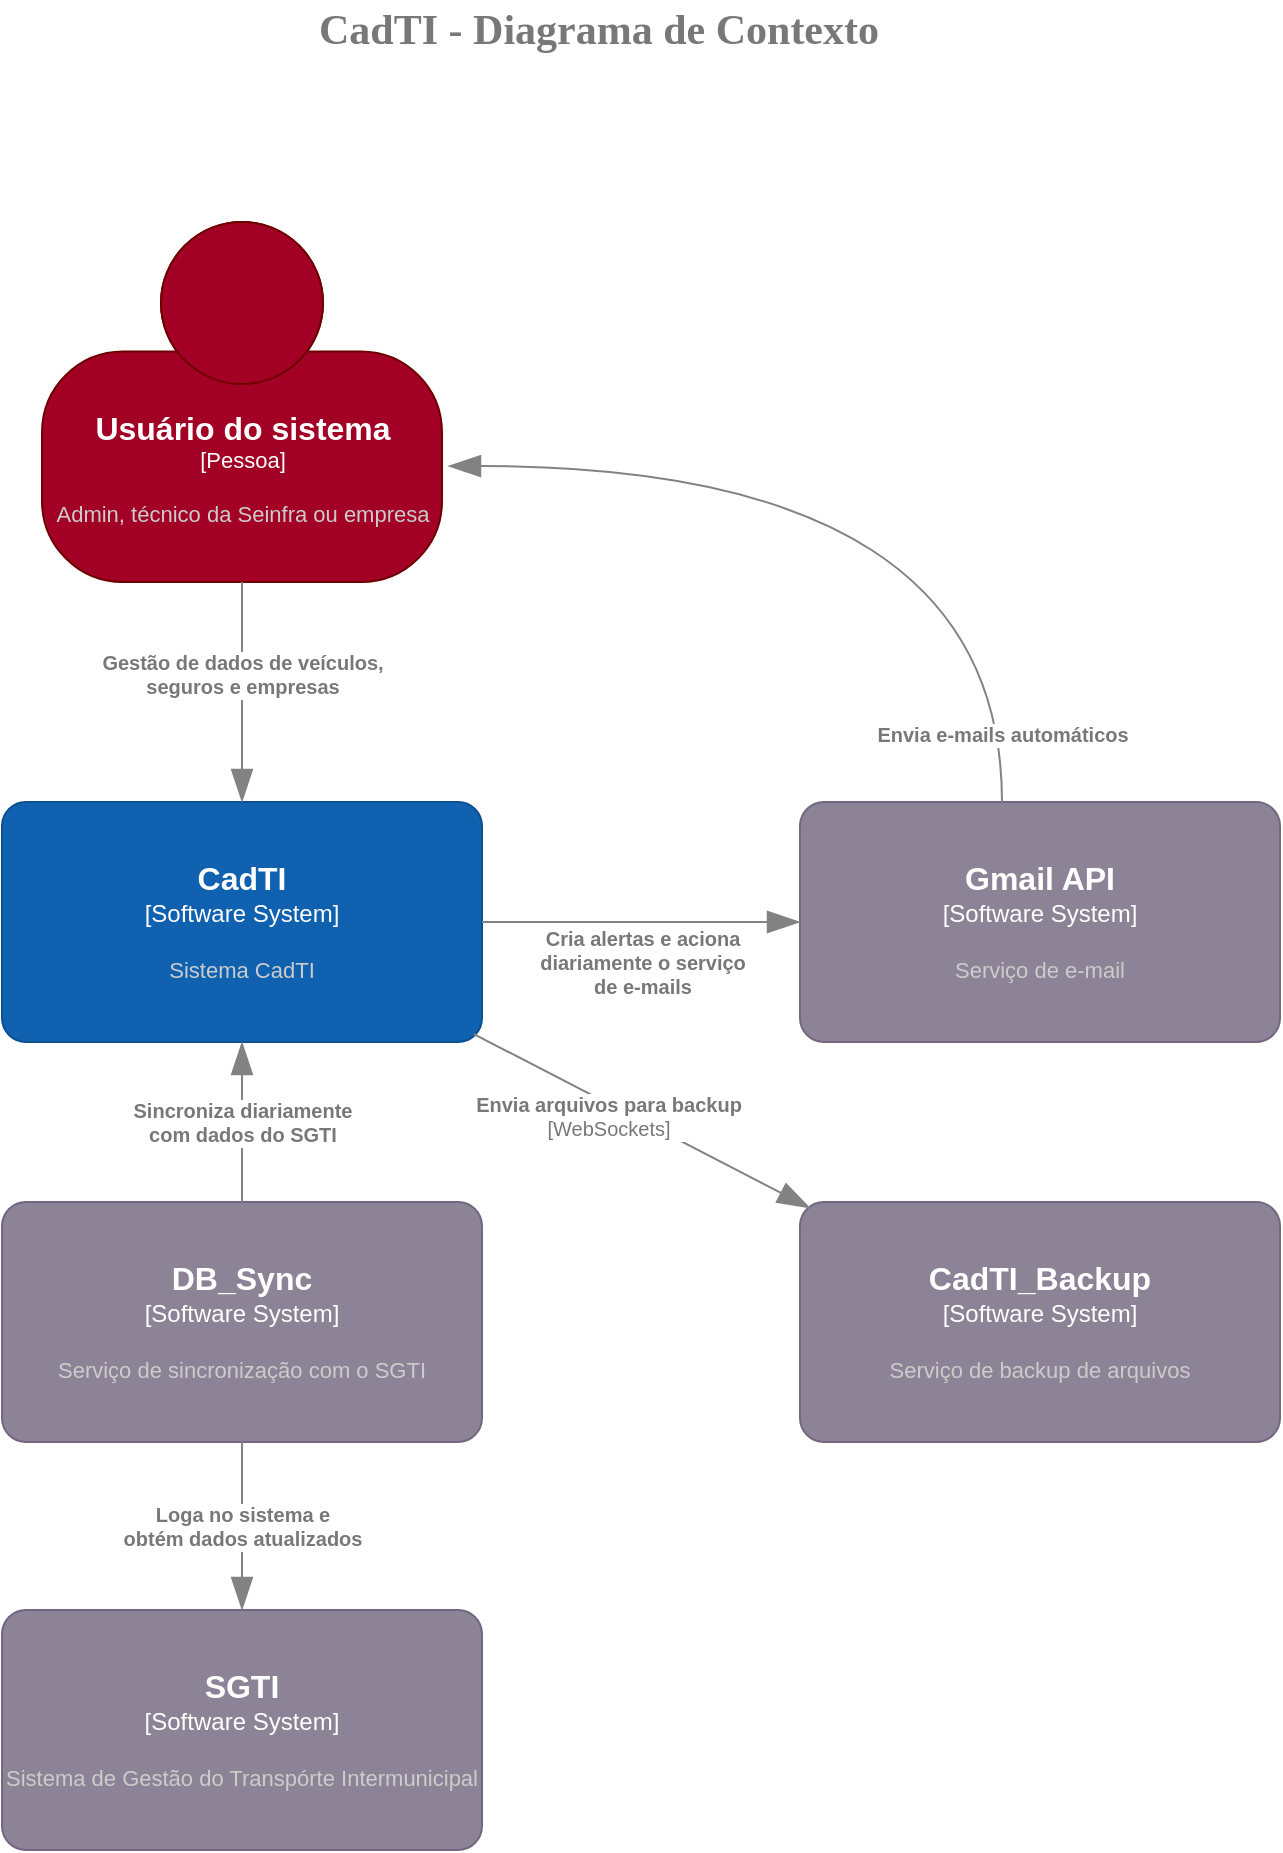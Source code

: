<mxfile version="15.7.3" type="device" pages="4"><diagram id="3H4WidJIKfDsnzAMciea" name="Contexto"><mxGraphModel dx="1566" dy="921" grid="1" gridSize="10" guides="1" tooltips="1" connect="1" arrows="1" fold="1" page="1" pageScale="1" pageWidth="827" pageHeight="1169" math="0" shadow="0"><root><mxCell id="0"/><mxCell id="1" parent="0"/><object placeholders="1" c4Name="Usuário do sistema" c4Type="Pessoa" c4Description="Admin, técnico da Seinfra ou empresa" label="&lt;font style=&quot;font-size: 16px&quot;&gt;&lt;b&gt;%c4Name%&lt;/b&gt;&lt;/font&gt;&lt;div&gt;[%c4Type%]&lt;/div&gt;&lt;br&gt;&lt;div&gt;&lt;font style=&quot;font-size: 11px&quot;&gt;&lt;font color=&quot;#cccccc&quot;&gt;%c4Description%&lt;/font&gt;&lt;/div&gt;" id="8EwYy-G7207m7vS4SOd8-1"><mxCell style="html=1;fontSize=11;dashed=0;whitespace=wrap;fillColor=#a20025;strokeColor=#6F0000;fontColor=#ffffff;shape=mxgraph.c4.person2;align=center;metaEdit=1;points=[[0.5,0,0],[1,0.5,0],[1,0.75,0],[0.75,1,0],[0.5,1,0],[0.25,1,0],[0,0.75,0],[0,0.5,0]];resizable=0;" parent="1" vertex="1"><mxGeometry x="116" y="166" width="200" height="180" as="geometry"/></mxCell></object><object placeholders="1" c4Name="CadTI" c4Type="Software System" c4Description="Sistema CadTI" label="&lt;font style=&quot;font-size: 16px&quot;&gt;&lt;b&gt;%c4Name%&lt;/b&gt;&lt;/font&gt;&lt;div&gt;[%c4Type%]&lt;/div&gt;&lt;br&gt;&lt;div&gt;&lt;font style=&quot;font-size: 11px&quot;&gt;&lt;font color=&quot;#cccccc&quot;&gt;%c4Description%&lt;/font&gt;&lt;/div&gt;" id="8EwYy-G7207m7vS4SOd8-2"><mxCell style="rounded=1;whiteSpace=wrap;html=1;labelBackgroundColor=none;fillColor=#1061B0;fontColor=#ffffff;align=center;arcSize=10;strokeColor=#0D5091;metaEdit=1;resizable=0;points=[[0.25,0,0],[0.5,0,0],[0.75,0,0],[1,0.25,0],[1,0.5,0],[1,0.75,0],[0.75,1,0],[0.5,1,0],[0.25,1,0],[0,0.75,0],[0,0.5,0],[0,0.25,0]];" parent="1" vertex="1"><mxGeometry x="96" y="456" width="240" height="120" as="geometry"/></mxCell></object><object placeholders="1" c4Name="DB_Sync" c4Type="Software System" c4Description="Serviço de sincronização com o SGTI" label="&lt;font style=&quot;font-size: 16px&quot;&gt;&lt;b&gt;%c4Name%&lt;/b&gt;&lt;/font&gt;&lt;div&gt;[%c4Type%]&lt;/div&gt;&lt;br&gt;&lt;div&gt;&lt;font style=&quot;font-size: 11px&quot;&gt;&lt;font color=&quot;#cccccc&quot;&gt;%c4Description%&lt;/font&gt;&lt;/div&gt;" id="8EwYy-G7207m7vS4SOd8-3"><mxCell style="rounded=1;whiteSpace=wrap;html=1;labelBackgroundColor=none;fillColor=#8C8496;fontColor=#ffffff;align=center;arcSize=10;strokeColor=#736782;metaEdit=1;resizable=0;points=[[0.25,0,0],[0.5,0,0],[0.75,0,0],[1,0.25,0],[1,0.5,0],[1,0.75,0],[0.75,1,0],[0.5,1,0],[0.25,1,0],[0,0.75,0],[0,0.5,0],[0,0.25,0]];" parent="1" vertex="1"><mxGeometry x="96" y="656" width="240" height="120" as="geometry"/></mxCell></object><object placeholders="1" c4Name="SGTI" c4Type="Software System" c4Description="Sistema de Gestão do Transpórte Intermunicipal" label="&lt;font style=&quot;font-size: 16px&quot;&gt;&lt;b&gt;%c4Name%&lt;/b&gt;&lt;/font&gt;&lt;div&gt;[%c4Type%]&lt;/div&gt;&lt;br&gt;&lt;div&gt;&lt;font style=&quot;font-size: 11px&quot;&gt;&lt;font color=&quot;#cccccc&quot;&gt;%c4Description%&lt;/font&gt;&lt;/div&gt;" id="8EwYy-G7207m7vS4SOd8-4"><mxCell style="rounded=1;whiteSpace=wrap;html=1;labelBackgroundColor=none;fillColor=#8C8496;fontColor=#ffffff;align=center;arcSize=10;strokeColor=#736782;metaEdit=1;resizable=0;points=[[0.25,0,0],[0.5,0,0],[0.75,0,0],[1,0.25,0],[1,0.5,0],[1,0.75,0],[0.75,1,0],[0.5,1,0],[0.25,1,0],[0,0.75,0],[0,0.5,0],[0,0.25,0]];" parent="1" vertex="1"><mxGeometry x="96" y="860" width="240" height="120" as="geometry"/></mxCell></object><object placeholders="1" c4Name="Gmail API" c4Type="Software System" c4Description="Serviço de e-mail" label="&lt;font style=&quot;font-size: 16px&quot;&gt;&lt;b&gt;%c4Name%&lt;/b&gt;&lt;/font&gt;&lt;div&gt;[%c4Type%]&lt;/div&gt;&lt;br&gt;&lt;div&gt;&lt;font style=&quot;font-size: 11px&quot;&gt;&lt;font color=&quot;#cccccc&quot;&gt;%c4Description%&lt;/font&gt;&lt;/div&gt;" id="8EwYy-G7207m7vS4SOd8-5"><mxCell style="rounded=1;whiteSpace=wrap;html=1;labelBackgroundColor=none;fillColor=#8C8496;fontColor=#ffffff;align=center;arcSize=10;strokeColor=#736782;metaEdit=1;resizable=0;points=[[0.25,0,0],[0.5,0,0],[0.75,0,0],[1,0.25,0],[1,0.5,0],[1,0.75,0],[0.75,1,0],[0.5,1,0],[0.25,1,0],[0,0.75,0],[0,0.5,0],[0,0.25,0]];" parent="1" vertex="1"><mxGeometry x="495" y="456" width="240" height="120" as="geometry"/></mxCell></object><object placeholders="1" c4Type="Relationship" c4Description="Envia e-mails automáticos" label="&lt;div style=&quot;text-align: left&quot;&gt;&lt;div style=&quot;text-align: center&quot;&gt;&lt;b&gt;%c4Description%&lt;/b&gt;&lt;/div&gt;&lt;/div&gt;" id="8EwYy-G7207m7vS4SOd8-8"><mxCell style="endArrow=blockThin;html=1;fontSize=10;fontColor=#787878;strokeWidth=1;endFill=1;strokeColor=#828282;elbow=vertical;metaEdit=1;endSize=14;startSize=14;jumpStyle=arc;jumpSize=16;edgeStyle=orthogonalEdgeStyle;entryX=1.015;entryY=0.678;entryDx=0;entryDy=0;entryPerimeter=0;curved=1;" parent="1" source="8EwYy-G7207m7vS4SOd8-5" target="8EwYy-G7207m7vS4SOd8-1" edge="1"><mxGeometry x="-0.848" width="240" relative="1" as="geometry"><mxPoint x="546" y="286" as="sourcePoint"/><mxPoint x="336" y="276" as="targetPoint"/><Array as="points"><mxPoint x="596" y="288"/></Array><mxPoint as="offset"/></mxGeometry></mxCell></object><object placeholders="1" c4Type="Relationship" c4Description="Gestão de dados de veículos,&#10;seguros e empresas" label="&lt;div style=&quot;text-align: left&quot;&gt;&lt;div style=&quot;text-align: center&quot;&gt;&lt;b&gt;%c4Description%&lt;/b&gt;&lt;/div&gt;&lt;/div&gt;" id="8EwYy-G7207m7vS4SOd8-9"><mxCell style="endArrow=blockThin;html=1;fontSize=10;fontColor=#787878;strokeWidth=1;endFill=1;strokeColor=#828282;elbow=vertical;metaEdit=1;endSize=14;startSize=14;jumpStyle=arc;jumpSize=16;rounded=1;edgeStyle=orthogonalEdgeStyle;exitX=0.5;exitY=1;exitDx=0;exitDy=0;exitPerimeter=0;entryX=0.5;entryY=0;entryDx=0;entryDy=0;entryPerimeter=0;" parent="1" source="8EwYy-G7207m7vS4SOd8-1" target="8EwYy-G7207m7vS4SOd8-2" edge="1"><mxGeometry x="-0.167" width="240" relative="1" as="geometry"><mxPoint x="215.5" y="376" as="sourcePoint"/><mxPoint x="216" y="446" as="targetPoint"/><mxPoint as="offset"/></mxGeometry></mxCell></object><object placeholders="1" c4Type="Relationship" c4Description="Sincroniza diariamente &#10;com dados do SGTI" label="&lt;div style=&quot;text-align: left&quot;&gt;&lt;div style=&quot;text-align: center&quot;&gt;&lt;b&gt;%c4Description%&lt;/b&gt;&lt;/div&gt;&lt;/div&gt;" id="8EwYy-G7207m7vS4SOd8-10"><mxCell style="endArrow=blockThin;html=1;fontSize=10;fontColor=#787878;strokeWidth=1;endFill=1;strokeColor=#828282;elbow=vertical;metaEdit=1;endSize=14;startSize=14;jumpStyle=arc;jumpSize=16;rounded=1;edgeStyle=orthogonalEdgeStyle;entryX=0.5;entryY=1;entryDx=0;entryDy=0;entryPerimeter=0;exitX=0.5;exitY=0;exitDx=0;exitDy=0;exitPerimeter=0;" parent="1" source="8EwYy-G7207m7vS4SOd8-3" target="8EwYy-G7207m7vS4SOd8-2" edge="1"><mxGeometry width="240" relative="1" as="geometry"><mxPoint x="215.5" y="666" as="sourcePoint"/><mxPoint x="215.5" y="586" as="targetPoint"/><mxPoint as="offset"/></mxGeometry></mxCell></object><object placeholders="1" c4Type="Relationship" c4Description="Loga no sistema e &#10;obtém dados atualizados" label="&lt;div style=&quot;text-align: left&quot;&gt;&lt;div style=&quot;text-align: center&quot;&gt;&lt;b&gt;%c4Description%&lt;/b&gt;&lt;/div&gt;&lt;/div&gt;" id="8EwYy-G7207m7vS4SOd8-11"><mxCell style="endArrow=blockThin;html=1;fontSize=10;fontColor=#787878;strokeWidth=1;endFill=1;strokeColor=#828282;elbow=vertical;metaEdit=1;endSize=14;startSize=14;jumpStyle=arc;jumpSize=16;rounded=1;edgeStyle=orthogonalEdgeStyle;exitX=0.5;exitY=1;exitDx=0;exitDy=0;exitPerimeter=0;entryX=0.5;entryY=0;entryDx=0;entryDy=0;entryPerimeter=0;" parent="1" source="8EwYy-G7207m7vS4SOd8-3" target="8EwYy-G7207m7vS4SOd8-4" edge="1"><mxGeometry width="240" relative="1" as="geometry"><mxPoint x="215.5" y="786" as="sourcePoint"/><mxPoint x="216" y="846" as="targetPoint"/><mxPoint as="offset"/></mxGeometry></mxCell></object><object placeholders="1" c4Type="Relationship" c4Description="Cria alertas e aciona &#10;diariamente o serviço &#10;de e-mails" label="&lt;div style=&quot;text-align: left&quot;&gt;&lt;div style=&quot;text-align: center&quot;&gt;&lt;b&gt;%c4Description%&lt;/b&gt;&lt;/div&gt;&lt;/div&gt;" id="8EwYy-G7207m7vS4SOd8-12"><mxCell style="endArrow=blockThin;html=1;fontSize=10;fontColor=#787878;strokeWidth=1;endFill=1;strokeColor=#828282;elbow=vertical;metaEdit=1;endSize=14;startSize=14;jumpStyle=arc;jumpSize=16;rounded=1;edgeStyle=orthogonalEdgeStyle;exitX=1;exitY=0.5;exitDx=0;exitDy=0;exitPerimeter=0;entryX=0;entryY=0.5;entryDx=0;entryDy=0;entryPerimeter=0;" parent="1" source="8EwYy-G7207m7vS4SOd8-2" target="8EwYy-G7207m7vS4SOd8-5" edge="1"><mxGeometry x="0.006" y="-20" width="240" relative="1" as="geometry"><mxPoint x="356" y="515.5" as="sourcePoint"/><mxPoint x="466" y="515.5" as="targetPoint"/><mxPoint as="offset"/></mxGeometry></mxCell></object><mxCell id="FKPxF9c3coFd25yMExfV-4" value="CadTI - Diagrama de Contexto" style="text;html=1;resizable=0;autosize=1;align=center;verticalAlign=middle;points=[];fillColor=none;strokeColor=none;rounded=0;fontStyle=1;fontSize=21;fontColor=#787878;fontFamily=Verdana;" parent="1" vertex="1"><mxGeometry x="209" y="55" width="370" height="30" as="geometry"/></mxCell><object placeholders="1" c4Name="CadTI_Backup" c4Type="Software System" c4Description="Serviço de backup de arquivos" label="&lt;font style=&quot;font-size: 16px&quot;&gt;&lt;b&gt;%c4Name%&lt;/b&gt;&lt;/font&gt;&lt;div&gt;[%c4Type%]&lt;/div&gt;&lt;br&gt;&lt;div&gt;&lt;font style=&quot;font-size: 11px&quot;&gt;&lt;font color=&quot;#cccccc&quot;&gt;%c4Description%&lt;/font&gt;&lt;/div&gt;" id="OFD_coEXjBDrjaPsk44--1"><mxCell style="rounded=1;whiteSpace=wrap;html=1;labelBackgroundColor=none;fillColor=#8C8496;fontColor=#ffffff;align=center;arcSize=10;strokeColor=#736782;metaEdit=1;resizable=0;points=[[0.25,0,0],[0.5,0,0],[0.75,0,0],[1,0.25,0],[1,0.5,0],[1,0.75,0],[0.75,1,0],[0.5,1,0],[0.25,1,0],[0,0.75,0],[0,0.5,0],[0,0.25,0]];" parent="1" vertex="1"><mxGeometry x="495" y="656" width="240" height="120" as="geometry"/></mxCell></object><object placeholders="1" c4Type="Relationship" c4Technology="WebSockets" c4Description="Envia arquivos para backup" label="&lt;div style=&quot;text-align: left&quot;&gt;&lt;div style=&quot;text-align: center&quot;&gt;&lt;b&gt;%c4Description%&lt;/b&gt;&lt;/div&gt;&lt;div style=&quot;text-align: center&quot;&gt;[%c4Technology%]&lt;/div&gt;&lt;/div&gt;" id="OFD_coEXjBDrjaPsk44--4"><mxCell style="endArrow=blockThin;html=1;fontSize=10;fontColor=#787878;strokeWidth=1;endFill=1;strokeColor=#828282;elbow=vertical;metaEdit=1;endSize=14;startSize=14;jumpStyle=arc;jumpSize=16;rounded=0;exitX=0.983;exitY=0.967;exitDx=0;exitDy=0;exitPerimeter=0;entryX=0.021;entryY=0.025;entryDx=0;entryDy=0;entryPerimeter=0;" parent="1" source="8EwYy-G7207m7vS4SOd8-2" target="OFD_coEXjBDrjaPsk44--1" edge="1"><mxGeometry x="-0.172" y="-6" width="240" relative="1" as="geometry"><mxPoint x="470" y="830" as="sourcePoint"/><mxPoint x="600" y="940" as="targetPoint"/><mxPoint as="offset"/></mxGeometry></mxCell></object></root></mxGraphModel></diagram><diagram name="Container" id="LYX68ejO42tx7NTwe76f"><mxGraphModel dx="1566" dy="921" grid="1" gridSize="10" guides="1" tooltips="1" connect="1" arrows="1" fold="1" page="1" pageScale="1" pageWidth="1169" pageHeight="827" math="0" shadow="0"><root><mxCell id="Z2tRO41kIPx-jPINGKLK-0"/><mxCell id="Z2tRO41kIPx-jPINGKLK-1" parent="Z2tRO41kIPx-jPINGKLK-0"/><object placeholders="1" c4Name="Sistema CadTI" c4Type="SystemScopeBoundary" c4Application="Software System" label="&lt;font style=&quot;font-size: 16px&quot;&gt;&lt;b&gt;&lt;div style=&quot;text-align: left&quot;&gt;%c4Name%&lt;/div&gt;&lt;/b&gt;&lt;/font&gt;&lt;div style=&quot;text-align: left&quot;&gt;[%c4Application%]&lt;/div&gt;" id="Au_vBQCKkPzmbUM4TDsQ-0"><mxCell style="rounded=1;fontSize=11;whiteSpace=wrap;html=1;dashed=1;arcSize=20;fillColor=none;strokeColor=#666666;fontColor=#787878;labelBackgroundColor=none;align=left;verticalAlign=bottom;labelBorderColor=none;spacingTop=0;spacing=10;dashPattern=8 4;metaEdit=1;rotatable=0;perimeter=rectanglePerimeter;labelPadding=0;allowArrows=0;connectable=0;expand=0;recursiveResize=0;editable=1;pointerEvents=0;absoluteArcSize=1;points=[[0.25,0,0],[0.5,0,0],[0.75,0,0],[1,0.25,0],[1,0.5,0],[1,0.75,0],[0.75,1,0],[0.5,1,0],[0.25,1,0],[0,0.75,0],[0,0.5,0],[0,0.25,0]];shadow=0;glass=0;" parent="Z2tRO41kIPx-jPINGKLK-1" vertex="1"><mxGeometry x="30" y="330" width="800" height="450" as="geometry"/></mxCell></object><object placeholders="1" c4Name="Usuário do sistema" c4Type="Pessoa" c4Description="Admin, técnico da Seinfra ou empresa" label="&lt;font style=&quot;font-size: 16px&quot;&gt;&lt;b&gt;%c4Name%&lt;/b&gt;&lt;/font&gt;&lt;div&gt;[%c4Type%]&lt;/div&gt;&lt;br&gt;&lt;div&gt;&lt;font style=&quot;font-size: 11px&quot;&gt;&lt;font color=&quot;#cccccc&quot;&gt;%c4Description%&lt;/font&gt;&lt;/div&gt;" id="Z2tRO41kIPx-jPINGKLK-2"><mxCell style="html=1;fontSize=11;dashed=0;whitespace=wrap;fillColor=#FF9933;strokeColor=#6F0000;fontColor=#ffffff;shape=mxgraph.c4.person2;align=center;metaEdit=1;points=[[0.5,0,0],[1,0.5,0],[1,0.75,0],[0.75,1,0],[0.5,1,0],[0.25,1,0],[0,0.75,0],[0,0.5,0]];resizable=0;autosize=0;" parent="Z2tRO41kIPx-jPINGKLK-1" vertex="1"><mxGeometry x="70" y="80" width="200" height="180" as="geometry"/></mxCell></object><object placeholders="1" c4Name="DB_Sync" c4Type="Software System - Python" c4Description="Serviço de sincronização com o SGTI" label="&lt;font style=&quot;font-size: 16px&quot;&gt;&lt;b&gt;%c4Name%&lt;/b&gt;&lt;/font&gt;&lt;div&gt;[%c4Type%]&lt;/div&gt;&lt;br&gt;&lt;div&gt;&lt;font style=&quot;font-size: 11px&quot;&gt;&lt;font color=&quot;#cccccc&quot;&gt;%c4Description%&lt;/font&gt;&lt;/div&gt;" id="Z2tRO41kIPx-jPINGKLK-4"><mxCell style="rounded=1;whiteSpace=wrap;html=1;labelBackgroundColor=none;fillColor=#8C8496;fontColor=#ffffff;align=center;arcSize=10;strokeColor=#736782;metaEdit=1;resizable=1;points=[[0.25,0,0],[0.5,0,0],[0.75,0,0],[1,0.25,0],[1,0.5,0],[1,0.75,0],[0.75,1,0],[0.5,1,0],[0.25,1,0],[0,0.75,0],[0,0.5,0],[0,0.25,0]];" parent="Z2tRO41kIPx-jPINGKLK-1" vertex="1"><mxGeometry x="890" y="444" width="210" height="110" as="geometry"/></mxCell></object><object placeholders="1" c4Name="SGTI" c4Type="Software System" c4Description="Sistema de Gestão do Transpórte Intermunicipal" label="&lt;font style=&quot;font-size: 16px&quot;&gt;&lt;b&gt;%c4Name%&lt;/b&gt;&lt;/font&gt;&lt;div&gt;[%c4Type%]&lt;/div&gt;&lt;br&gt;&lt;div&gt;&lt;font style=&quot;font-size: 11px&quot;&gt;&lt;font color=&quot;#cccccc&quot;&gt;%c4Description%&lt;/font&gt;&lt;/div&gt;" id="Z2tRO41kIPx-jPINGKLK-5"><mxCell style="rounded=1;whiteSpace=wrap;html=1;labelBackgroundColor=none;fillColor=#8C8496;fontColor=#ffffff;align=center;arcSize=10;strokeColor=#736782;metaEdit=1;resizable=1;points=[[0.25,0,0],[0.5,0,0],[0.75,0,0],[1,0.25,0],[1,0.5,0],[1,0.75,0],[0.75,1,0],[0.5,1,0],[0.25,1,0],[0,0.75,0],[0,0.5,0],[0,0.25,0]];" parent="Z2tRO41kIPx-jPINGKLK-1" vertex="1"><mxGeometry x="880" y="680" width="220" height="100" as="geometry"/></mxCell></object><object placeholders="1" c4Name="Gmail API" c4Type="Software System" c4Description="Serviço de e-mail" label="&lt;font style=&quot;font-size: 16px&quot;&gt;&lt;b&gt;%c4Name%&lt;/b&gt;&lt;/font&gt;&lt;div&gt;[%c4Type%]&lt;/div&gt;&lt;br&gt;&lt;div&gt;&lt;font style=&quot;font-size: 11px&quot;&gt;&lt;font color=&quot;#cccccc&quot;&gt;%c4Description%&lt;/font&gt;&lt;/div&gt;" id="Z2tRO41kIPx-jPINGKLK-6"><mxCell style="rounded=1;whiteSpace=wrap;html=1;labelBackgroundColor=none;fillColor=#8C8496;fontColor=#ffffff;align=center;arcSize=10;strokeColor=#736782;metaEdit=1;resizable=1;points=[[0.25,0,0],[0.5,0,0],[0.75,0,0],[1,0.25,0],[1,0.5,0],[1,0.75,0],[0.75,1,0],[0.5,1,0],[0.25,1,0],[0,0.75,0],[0,0.5,0],[0,0.25,0]];" parent="Z2tRO41kIPx-jPINGKLK-1" vertex="1"><mxGeometry x="890" y="150" width="210" height="100" as="geometry"/></mxCell></object><object placeholders="1" c4Type="Relationship" c4Description="Envia e-mails automáticos" label="&lt;div style=&quot;text-align: left&quot;&gt;&lt;div style=&quot;text-align: center&quot;&gt;&lt;b&gt;%c4Description%&lt;/b&gt;&lt;/div&gt;&lt;/div&gt;" id="Z2tRO41kIPx-jPINGKLK-7"><mxCell style="endArrow=blockThin;html=1;fontSize=10;fontColor=#787878;strokeWidth=1;endFill=1;strokeColor=#828282;elbow=vertical;metaEdit=1;endSize=14;startSize=14;jumpStyle=arc;jumpSize=16;entryX=1.015;entryY=0.678;entryDx=0;entryDy=0;entryPerimeter=0;exitX=0;exitY=0.5;exitDx=0;exitDy=0;exitPerimeter=0;" parent="Z2tRO41kIPx-jPINGKLK-1" source="Z2tRO41kIPx-jPINGKLK-6" target="Z2tRO41kIPx-jPINGKLK-2" edge="1"><mxGeometry x="-0.736" y="20" width="240" relative="1" as="geometry"><mxPoint x="910" y="424.352" as="sourcePoint"/><mxPoint x="316" y="206" as="targetPoint"/><mxPoint as="offset"/></mxGeometry></mxCell></object><object placeholders="1" c4Type="Relationship" c4Description="Visualiza e administra dados de&#10; veículos, seguros e empresas&#10; utilizando" label="&lt;div style=&quot;text-align: left&quot;&gt;&lt;div style=&quot;text-align: center&quot;&gt;&lt;b&gt;%c4Description%&lt;/b&gt;&lt;/div&gt;&lt;/div&gt;" id="Z2tRO41kIPx-jPINGKLK-8"><mxCell style="endArrow=blockThin;html=1;fontSize=10;fontColor=#787878;strokeWidth=1;endFill=1;strokeColor=#828282;elbow=vertical;metaEdit=1;endSize=14;startSize=14;jumpStyle=arc;jumpSize=16;rounded=1;edgeStyle=orthogonalEdgeStyle;exitX=0.5;exitY=1;exitDx=0;exitDy=0;exitPerimeter=0;entryX=0.5;entryY=0;entryDx=0;entryDy=0;entryPerimeter=0;" parent="Z2tRO41kIPx-jPINGKLK-1" source="Z2tRO41kIPx-jPINGKLK-2" target="zg6M-xfEPQ2r8OnmoShB-0" edge="1"><mxGeometry x="-0.167" width="240" relative="1" as="geometry"><mxPoint x="185.5" y="326" as="sourcePoint"/><mxPoint x="186" y="406" as="targetPoint"/><mxPoint as="offset"/></mxGeometry></mxCell></object><object placeholders="1" c4Type="Relationship" c4Description="Loga no sistema e &#10;obtém dados atualizados" label="&lt;div style=&quot;text-align: left&quot;&gt;&lt;div style=&quot;text-align: center&quot;&gt;&lt;b&gt;%c4Description%&lt;/b&gt;&lt;/div&gt;&lt;/div&gt;" id="Z2tRO41kIPx-jPINGKLK-10"><mxCell style="endArrow=blockThin;html=1;fontSize=10;fontColor=#787878;strokeWidth=1;endFill=1;strokeColor=#828282;elbow=vertical;metaEdit=1;endSize=14;startSize=14;jumpStyle=arc;jumpSize=16;rounded=1;edgeStyle=orthogonalEdgeStyle;exitX=0.5;exitY=1;exitDx=0;exitDy=0;exitPerimeter=0;" parent="Z2tRO41kIPx-jPINGKLK-1" target="Z2tRO41kIPx-jPINGKLK-5" edge="1"><mxGeometry x="-0.143" width="240" relative="1" as="geometry"><mxPoint x="989" y="554" as="sourcePoint"/><mxPoint x="989" y="630" as="targetPoint"/><mxPoint as="offset"/><Array as="points"><mxPoint x="990" y="554"/></Array></mxGeometry></mxCell></object><object placeholders="1" c4Type="Relationship" c4Description="Lê, armazena, edita e exclui dados" label="&lt;div style=&quot;text-align: left&quot;&gt;&lt;div style=&quot;text-align: center&quot;&gt;&lt;b&gt;%c4Description%&lt;/b&gt;&lt;/div&gt;&lt;/div&gt;" id="Z2tRO41kIPx-jPINGKLK-11"><mxCell style="endArrow=blockThin;html=1;fontSize=10;fontColor=#787878;strokeWidth=1;endFill=1;strokeColor=#828282;elbow=vertical;metaEdit=1;endSize=14;startSize=14;jumpStyle=arc;jumpSize=16;rounded=1;exitX=0.042;exitY=1;exitDx=0;exitDy=0;exitPerimeter=0;entryX=0.463;entryY=-0.017;entryDx=0;entryDy=0;entryPerimeter=0;" parent="Z2tRO41kIPx-jPINGKLK-1" source="zg6M-xfEPQ2r8OnmoShB-6" target="zg6M-xfEPQ2r8OnmoShB-9" edge="1"><mxGeometry x="0.104" y="-10" width="240" relative="1" as="geometry"><mxPoint x="596" y="526" as="sourcePoint"/><mxPoint x="726" y="525.5" as="targetPoint"/><mxPoint as="offset"/></mxGeometry></mxCell></object><mxCell id="Z2tRO41kIPx-jPINGKLK-12" value="CadTI - Diagrama de Container" style="text;html=1;resizable=0;autosize=1;align=center;verticalAlign=middle;points=[];fillColor=none;strokeColor=none;rounded=0;fontStyle=1;fontSize=21;fontColor=#787878;fontFamily=Verdana;" parent="Z2tRO41kIPx-jPINGKLK-1" vertex="1"><mxGeometry x="490" y="10" width="380" height="30" as="geometry"/></mxCell><object placeholders="1" c4Type="Single Page Application" c4Container="Container" c4Technology="React/Redux" c4Description="Interface de usuário com todas as funcionalidades via web browser (frontEnd)" label="&lt;font style=&quot;font-size: 16px&quot;&gt;&lt;b&gt;%c4Type%&lt;/font&gt;&lt;div&gt;[%c4Container%:&amp;nbsp;%c4Technology%]&lt;/div&gt;&lt;br&gt;&lt;div&gt;&lt;font style=&quot;font-size: 11px&quot;&gt;&lt;font color=&quot;#E6E6E6&quot;&gt;%c4Description%&lt;/font&gt;&lt;/div&gt;" id="zg6M-xfEPQ2r8OnmoShB-0"><mxCell style="shape=mxgraph.c4.webBrowserContainer;whiteSpace=wrap;html=1;boundedLbl=1;rounded=0;labelBackgroundColor=none;fillColor=#118ACD;fontSize=12;fontColor=#ffffff;align=center;strokeColor=#0E7DAD;metaEdit=1;points=[[0.5,0,0],[1,0.25,0],[1,0.5,0],[1,0.75,0],[0.5,1,0],[0,0.75,0],[0,0.5,0],[0,0.25,0]];resizable=0;" parent="Z2tRO41kIPx-jPINGKLK-1" vertex="1"><mxGeometry x="50" y="420" width="240" height="160" as="geometry"/></mxCell></object><object placeholders="1" c4Name="Backend API" c4Type="Container" c4Technology="NodeJs" c4Description="Servidor/API contendo autenticação, lógica de negócios, coordenação de serviços externos e acesso à camada de dados." label="&lt;font style=&quot;font-size: 16px&quot;&gt;&lt;b&gt;%c4Name%&lt;/b&gt;&lt;/font&gt;&lt;div&gt;[%c4Type%: %c4Technology%]&lt;/div&gt;&lt;br&gt;&lt;div&gt;&lt;font style=&quot;font-size: 11px&quot;&gt;&lt;font color=&quot;#E6E6E6&quot;&gt;%c4Description%&lt;/font&gt;&lt;/div&gt;" id="zg6M-xfEPQ2r8OnmoShB-6"><mxCell style="rounded=1;whiteSpace=wrap;html=1;fontSize=11;labelBackgroundColor=none;fillColor=#990000;fontColor=#ffffff;align=center;arcSize=10;strokeColor=#0E7DAD;metaEdit=1;resizable=1;points=[[0.25,0,0],[0.5,0,0],[0.75,0,0],[1,0.25,0],[1,0.5,0],[1,0.75,0],[0.75,1,0],[0.5,1,0],[0.25,1,0],[0,0.75,0],[0,0.5,0],[0,0.25,0]];" parent="Z2tRO41kIPx-jPINGKLK-1" vertex="1"><mxGeometry x="420" y="440" width="240" height="120" as="geometry"/></mxCell></object><object placeholders="1" c4Type="Banco de Dados NOSQL" c4Container="Container " c4Technology="MongoDB v4.2.11" c4Description="Armazena solicitações, usuários, arquivos(binary), parâmetros do sistema e avisos" label="&lt;font style=&quot;font-size: 16px&quot;&gt;&lt;b&gt;%c4Type%&lt;/font&gt;&lt;div&gt;[%c4Container%:&amp;nbsp;%c4Technology%]&lt;/div&gt;&lt;br&gt;&lt;div&gt;&lt;font style=&quot;font-size: 11px&quot;&gt;&lt;font color=&quot;#E6E6E6&quot;&gt;%c4Description%&lt;/font&gt;&lt;/div&gt;" id="zg6M-xfEPQ2r8OnmoShB-8"><mxCell style="shape=cylinder3;size=15;whiteSpace=wrap;html=1;boundedLbl=1;rounded=0;labelBackgroundColor=none;fillColor=#660000;fontSize=12;fontColor=#ffffff;align=center;strokeColor=#0E7DAD;metaEdit=1;points=[[0.5,0,0],[1,0.25,0],[1,0.5,0],[1,0.75,0],[0.5,1,0],[0,0.75,0],[0,0.5,0],[0,0.25,0]];resizable=0;" parent="Z2tRO41kIPx-jPINGKLK-1" vertex="1"><mxGeometry x="570" y="650" width="240" height="120" as="geometry"/></mxCell></object><object placeholders="1" c4Type="Banco de Dados SQL" c4Container="Container " c4Technology="PostgreSQL v12.5" c4Description="Armazena dados referentes a veículos, seguros, laudos, sócios, procuradores, empresas." label="&lt;font style=&quot;font-size: 16px&quot;&gt;&lt;b&gt;%c4Type%&lt;/font&gt;&lt;div&gt;[%c4Container%:&amp;nbsp;%c4Technology%]&lt;/div&gt;&lt;br&gt;&lt;div&gt;&lt;font style=&quot;font-size: 11px&quot;&gt;&lt;font color=&quot;#E6E6E6&quot;&gt;%c4Description%&lt;/font&gt;&lt;/div&gt;" id="zg6M-xfEPQ2r8OnmoShB-9"><mxCell style="shape=cylinder3;size=15;whiteSpace=wrap;html=1;boundedLbl=1;rounded=0;labelBackgroundColor=none;fillColor=#660000;fontSize=12;fontColor=#ffffff;align=center;strokeColor=#0E7DAD;metaEdit=1;points=[[0.5,0,0],[1,0.25,0],[1,0.5,0],[1,0.75,0],[0.5,1,0],[0,0.75,0],[0,0.5,0],[0,0.25,0]];resizable=0;" parent="Z2tRO41kIPx-jPINGKLK-1" vertex="1"><mxGeometry x="290" y="650" width="240" height="120" as="geometry"/></mxCell></object><object placeholders="1" c4Type="Relationship" c4Description="Lê, armazena, edita e exclui dados" label="&lt;div style=&quot;text-align: left&quot;&gt;&lt;div style=&quot;text-align: center&quot;&gt;&lt;b&gt;%c4Description%&lt;/b&gt;&lt;/div&gt;&lt;/div&gt;" id="zg6M-xfEPQ2r8OnmoShB-10"><mxCell style="endArrow=blockThin;html=1;fontSize=10;fontColor=#787878;strokeWidth=1;endFill=1;strokeColor=#828282;elbow=vertical;metaEdit=1;endSize=14;startSize=14;jumpStyle=arc;jumpSize=16;rounded=1;entryX=0.5;entryY=0;entryDx=0;entryDy=0;entryPerimeter=0;exitX=0.988;exitY=0.967;exitDx=0;exitDy=0;exitPerimeter=0;" parent="Z2tRO41kIPx-jPINGKLK-1" source="zg6M-xfEPQ2r8OnmoShB-6" target="zg6M-xfEPQ2r8OnmoShB-8" edge="1"><mxGeometry x="0.104" y="-10" width="240" relative="1" as="geometry"><mxPoint x="550" y="590" as="sourcePoint"/><mxPoint x="650.0" y="657.96" as="targetPoint"/><mxPoint as="offset"/></mxGeometry></mxCell></object><object placeholders="1" c4Type="Relationship" c4Description="Aciona e coordena &#10;a execução do serviço" label="&lt;div style=&quot;text-align: left&quot;&gt;&lt;div style=&quot;text-align: center&quot;&gt;&lt;b&gt;%c4Description%&lt;/b&gt;&lt;/div&gt;&lt;/div&gt;" id="Au_vBQCKkPzmbUM4TDsQ-1"><mxCell style="endArrow=blockThin;html=1;fontSize=10;fontColor=#787878;strokeWidth=1;endFill=1;strokeColor=#828282;elbow=vertical;metaEdit=1;endSize=14;startSize=14;jumpStyle=arc;jumpSize=16;rounded=1;entryX=0;entryY=0.5;entryDx=0;entryDy=0;entryPerimeter=0;exitX=1;exitY=0.5;exitDx=0;exitDy=0;exitPerimeter=0;" parent="Z2tRO41kIPx-jPINGKLK-1" source="zg6M-xfEPQ2r8OnmoShB-6" target="Z2tRO41kIPx-jPINGKLK-4" edge="1"><mxGeometry width="240" relative="1" as="geometry"><mxPoint x="710" y="520" as="sourcePoint"/><mxPoint x="810" y="250" as="targetPoint"/></mxGeometry></mxCell></object><object placeholders="1" c4Type="Relationship" c4Description="Aciona e coordena &#10;a execução do serviço" label="&lt;div style=&quot;text-align: left&quot;&gt;&lt;div style=&quot;text-align: center&quot;&gt;&lt;b&gt;%c4Description%&lt;/b&gt;&lt;/div&gt;&lt;/div&gt;" id="Au_vBQCKkPzmbUM4TDsQ-2"><mxCell style="endArrow=blockThin;html=1;fontSize=10;fontColor=#787878;strokeWidth=1;endFill=1;strokeColor=#828282;elbow=vertical;metaEdit=1;endSize=14;startSize=14;jumpStyle=arc;jumpSize=16;rounded=1;entryX=0.025;entryY=0.975;entryDx=0;entryDy=0;entryPerimeter=0;exitX=1;exitY=0.042;exitDx=0;exitDy=0;exitPerimeter=0;" parent="Z2tRO41kIPx-jPINGKLK-1" source="zg6M-xfEPQ2r8OnmoShB-6" target="Z2tRO41kIPx-jPINGKLK-6" edge="1"><mxGeometry width="240" relative="1" as="geometry"><mxPoint x="575" y="340" as="sourcePoint"/><mxPoint x="785" y="310" as="targetPoint"/></mxGeometry></mxCell></object><object placeholders="1" c4Type="Relationship" c4Technology="WebSockets" c4Description="Envia atualizações&#10; em tempo real" label="&lt;div style=&quot;text-align: left&quot;&gt;&lt;div style=&quot;text-align: center&quot;&gt;&lt;b&gt;%c4Description%&lt;/b&gt;&lt;/div&gt;&lt;div style=&quot;text-align: center&quot;&gt;[%c4Technology%]&lt;/div&gt;&lt;/div&gt;" id="Au_vBQCKkPzmbUM4TDsQ-5"><mxCell style="endArrow=blockThin;html=1;fontSize=10;fontColor=#787878;strokeWidth=1;endFill=1;strokeColor=#828282;elbow=vertical;metaEdit=1;endSize=14;startSize=14;jumpStyle=arc;jumpSize=16;rounded=0;dashed=1;exitX=0;exitY=0.75;exitDx=0;exitDy=0;exitPerimeter=0;entryX=1;entryY=0.688;entryDx=0;entryDy=0;entryPerimeter=0;" parent="Z2tRO41kIPx-jPINGKLK-1" source="zg6M-xfEPQ2r8OnmoShB-6" target="zg6M-xfEPQ2r8OnmoShB-0" edge="1"><mxGeometry x="-0.077" y="20" width="240" relative="1" as="geometry"><mxPoint x="400" y="530" as="sourcePoint"/><mxPoint x="260" y="530" as="targetPoint"/><mxPoint as="offset"/></mxGeometry></mxCell></object><mxCell id="Au_vBQCKkPzmbUM4TDsQ-7" style="edgeStyle=none;rounded=0;orthogonalLoop=1;jettySize=auto;html=1;exitX=0.5;exitY=0;exitDx=0;exitDy=0;exitPerimeter=0;dashed=1;fontColor=#787878;" parent="Z2tRO41kIPx-jPINGKLK-1" source="zg6M-xfEPQ2r8OnmoShB-6" target="zg6M-xfEPQ2r8OnmoShB-6" edge="1"><mxGeometry relative="1" as="geometry"/></mxCell><object placeholders="1" c4Type="Relationship" id="EVYhET-1Dp0td-U7T86O-3"><mxCell style="endArrow=blockThin;html=1;fontSize=10;fontColor=#404040;strokeWidth=1;endFill=1;strokeColor=#828282;elbow=vertical;metaEdit=1;endSize=14;startSize=14;jumpStyle=arc;jumpSize=16;rounded=0;edgeStyle=orthogonalEdgeStyle;entryX=1;entryY=0.5;entryDx=0;entryDy=0;entryPerimeter=0;exitX=0;exitY=0.5;exitDx=0;exitDy=0;exitPerimeter=0;" parent="Z2tRO41kIPx-jPINGKLK-1" edge="1"><mxGeometry width="240" relative="1" as="geometry"><mxPoint x="420" y="501" as="sourcePoint"/><mxPoint x="290" y="501" as="targetPoint"/></mxGeometry></mxCell></object><object placeholders="1" c4Type="Relationship" c4Technology="HTTPS / JSON" c4Description="" label="&lt;div style=&quot;text-align: left&quot;&gt;&lt;div style=&quot;text-align: center&quot;&gt;&lt;b&gt;%c4Description%&lt;/b&gt;&lt;/div&gt;&lt;div style=&quot;text-align: center&quot;&gt;[%c4Technology%]&lt;/div&gt;&lt;/div&gt;" id="EVYhET-1Dp0td-U7T86O-5"><mxCell style="endArrow=blockThin;html=1;fontSize=10;fontColor=#808080;strokeWidth=1;endFill=1;strokeColor=#828282;elbow=vertical;metaEdit=1;endSize=14;startSize=14;jumpStyle=arc;jumpSize=16;rounded=0;edgeStyle=orthogonalEdgeStyle;entryX=0;entryY=0.25;entryDx=0;entryDy=0;entryPerimeter=0;" parent="Z2tRO41kIPx-jPINGKLK-1" edge="1"><mxGeometry x="0.077" y="-19" width="240" relative="1" as="geometry"><mxPoint x="290" y="468" as="sourcePoint"/><mxPoint x="420" y="468" as="targetPoint"/><mxPoint as="offset"/></mxGeometry></mxCell></object><mxCell id="DjdsDqY2KYAu6iaQW2GR-0" value="" style="endArrow=none;dashed=1;html=1;dashPattern=1 3;strokeWidth=2;rounded=0;entryX=0.5;entryY=1;entryDx=0;entryDy=0;entryPerimeter=0;exitX=0.5;exitY=1;exitDx=0;exitDy=0;exitPerimeter=0;" parent="Z2tRO41kIPx-jPINGKLK-1" source="Z2tRO41kIPx-jPINGKLK-5" target="zg6M-xfEPQ2r8OnmoShB-9" edge="1"><mxGeometry width="50" height="50" relative="1" as="geometry"><mxPoint x="910" y="850" as="sourcePoint"/><mxPoint x="710" y="872" as="targetPoint"/><Array as="points"><mxPoint x="990" y="810"/><mxPoint x="410" y="810"/></Array></mxGeometry></mxCell><mxCell id="DjdsDqY2KYAu6iaQW2GR-1" value="Sincronização diária" style="edgeLabel;html=1;align=center;verticalAlign=middle;resizable=0;points=[];fontColor=#808080;" parent="DjdsDqY2KYAu6iaQW2GR-0" vertex="1" connectable="0"><mxGeometry x="-0.116" y="1" relative="1" as="geometry"><mxPoint as="offset"/></mxGeometry></mxCell></root></mxGraphModel></diagram><diagram name="Componentes - Backend" id="dMKSe5ezEiyurXZ4t3fc"><mxGraphModel dx="1566" dy="921" grid="1" gridSize="10" guides="1" tooltips="1" connect="1" arrows="1" fold="1" page="1" pageScale="1" pageWidth="1169" pageHeight="827" math="0" shadow="0"><root><mxCell id="IjDfXnmUj-yoQlXln-JF-0"/><mxCell id="IjDfXnmUj-yoQlXln-JF-1" parent="IjDfXnmUj-yoQlXln-JF-0"/><object placeholders="1" c4Name="CadTI Backend'" c4Type="ContainerScopeBoundary" c4Application="Container - Backend" label="&lt;font style=&quot;font-size: 16px&quot;&gt;&lt;b&gt;&lt;div style=&quot;text-align: left&quot;&gt;%c4Name%&lt;/div&gt;&lt;/b&gt;&lt;/font&gt;&lt;div style=&quot;text-align: left&quot;&gt;[%c4Application%]&lt;/div&gt;" id="IjDfXnmUj-yoQlXln-JF-2"><mxCell style="rounded=1;fontSize=11;whiteSpace=wrap;html=1;dashed=1;arcSize=20;fillColor=none;strokeColor=#666666;fontColor=#787878;labelBackgroundColor=none;align=left;verticalAlign=bottom;labelBorderColor=none;spacingTop=0;spacing=10;dashPattern=8 4;metaEdit=1;rotatable=0;perimeter=rectanglePerimeter;labelPadding=0;allowArrows=0;connectable=0;expand=0;recursiveResize=0;editable=1;pointerEvents=0;absoluteArcSize=1;points=[[0.25,0,0],[0.5,0,0],[0.75,0,0],[1,0.25,0],[1,0.5,0],[1,0.75,0],[0.75,1,0],[0.5,1,0],[0.25,1,0],[0,0.75,0],[0,0.5,0],[0,0.25,0]];shadow=0;glass=0;" parent="IjDfXnmUj-yoQlXln-JF-1" vertex="1"><mxGeometry x="30" y="260" width="840" height="520" as="geometry"/></mxCell></object><object placeholders="1" c4Name="Gmail API" c4Type="Software System" c4Description="Serviço de e-mail" label="&lt;font style=&quot;font-size: 16px&quot;&gt;&lt;b&gt;%c4Name%&lt;/b&gt;&lt;/font&gt;&lt;div&gt;[%c4Type%]&lt;/div&gt;&lt;br&gt;&lt;div&gt;&lt;font style=&quot;font-size: 11px&quot;&gt;&lt;font color=&quot;#cccccc&quot;&gt;%c4Description%&lt;/font&gt;&lt;/div&gt;" id="IjDfXnmUj-yoQlXln-JF-6"><mxCell style="rounded=1;whiteSpace=wrap;html=1;labelBackgroundColor=none;fillColor=#8C8496;fontColor=#ffffff;align=center;arcSize=10;strokeColor=#736782;metaEdit=1;resizable=1;points=[[0.25,0,0],[0.5,0,0],[0.75,0,0],[1,0.25,0],[1,0.5,0],[1,0.75,0],[0.75,1,0],[0.5,1,0],[0.25,1,0],[0,0.75,0],[0,0.5,0],[0,0.25,0]];" parent="IjDfXnmUj-yoQlXln-JF-1" vertex="1"><mxGeometry x="900" y="160" width="200" height="80" as="geometry"/></mxCell></object><mxCell id="IjDfXnmUj-yoQlXln-JF-11" value="CadTI - Diagrama de Componentes: Backend" style="text;html=1;resizable=0;autosize=1;align=center;verticalAlign=middle;points=[];fillColor=none;strokeColor=none;rounded=0;fontStyle=1;fontSize=21;fontColor=#787878;fontFamily=Verdana;" parent="IjDfXnmUj-yoQlXln-JF-1" vertex="1"><mxGeometry x="315" y="20" width="540" height="30" as="geometry"/></mxCell><object placeholders="1" c4Type="Single Page Application" c4Container="Container" c4Technology="React/Redux" c4Description="Interface de usuário com todas as funcionalidades via web browser (frontEnd)" label="&lt;font style=&quot;font-size: 16px&quot;&gt;&lt;b&gt;%c4Type%&lt;/font&gt;&lt;div&gt;[%c4Container%:&amp;nbsp;%c4Technology%]&lt;/div&gt;&lt;br&gt;&lt;div&gt;&lt;font style=&quot;font-size: 11px&quot;&gt;&lt;font color=&quot;#E6E6E6&quot;&gt;%c4Description%&lt;/font&gt;&lt;/div&gt;" id="IjDfXnmUj-yoQlXln-JF-12"><mxCell style="shape=mxgraph.c4.webBrowserContainer;whiteSpace=wrap;html=1;boundedLbl=1;rounded=0;labelBackgroundColor=none;fillColor=#0066CC;fontSize=12;fontColor=#ffffff;align=center;strokeColor=#0E7DAD;metaEdit=1;points=[[0.5,0,0],[1,0.25,0],[1,0.5,0],[1,0.75,0],[0.5,1,0],[0,0.75,0],[0,0.5,0],[0,0.25,0]];resizable=0;" parent="IjDfXnmUj-yoQlXln-JF-1" vertex="1"><mxGeometry x="45" y="70" width="240" height="160" as="geometry"/></mxCell></object><object placeholders="1" c4Name="Autenticação" c4Type="Middleware" c4Technology="NodeJs, http cookie, jwt" c4Description="Camada de autenticação de usuário" label="&lt;font style=&quot;font-size: 16px&quot;&gt;&lt;b&gt;%c4Name%&lt;/b&gt;&lt;/font&gt;&lt;div&gt;[%c4Type%: %c4Technology%]&lt;/div&gt;&lt;br&gt;&lt;div&gt;&lt;font style=&quot;font-size: 11px&quot;&gt;&lt;font color=&quot;#E6E6E6&quot;&gt;%c4Description%&lt;/font&gt;&lt;/div&gt;" id="IjDfXnmUj-yoQlXln-JF-13"><mxCell style="rounded=1;whiteSpace=wrap;html=1;fontSize=11;labelBackgroundColor=none;fillColor=#990000;fontColor=#ffffff;align=center;arcSize=10;strokeColor=#FFFFFF;metaEdit=1;resizable=1;points=[[0.25,0,0],[0.5,0,0],[0.75,0,0],[1,0.25,0],[1,0.5,0],[1,0.75,0],[0.75,1,0],[0.5,1,0],[0.25,1,0],[0,0.75,0],[0,0.5,0],[0,0.25,0]];" parent="IjDfXnmUj-yoQlXln-JF-1" vertex="1"><mxGeometry x="50" y="280" width="230" height="80" as="geometry"/></mxCell></object><object placeholders="1" c4Type="Banco de Dados NOSQL" c4Container="Container " c4Technology="MongoDB v4.2.11" c4Description="" label="&lt;font style=&quot;font-size: 16px&quot;&gt;&lt;b&gt;%c4Type%&lt;/font&gt;&lt;div&gt;[%c4Container%:&amp;nbsp;%c4Technology%]&lt;/div&gt;&lt;br&gt;&lt;div&gt;&lt;font style=&quot;font-size: 11px&quot;&gt;&lt;font color=&quot;#E6E6E6&quot;&gt;%c4Description%&lt;/font&gt;&lt;/div&gt;" id="IjDfXnmUj-yoQlXln-JF-14"><mxCell style="shape=cylinder3;size=12;whiteSpace=wrap;html=1;boundedLbl=1;rounded=0;labelBackgroundColor=none;fillColor=#8b8395;fontSize=10;fontColor=#ffffff;align=center;strokeColor=#FFFFFF;metaEdit=1;points=[[0.5,0,0],[1,0.25,0],[1,0.5,0],[1,0.75,0],[0.5,1,0],[0,0.75,0],[0,0.5,0],[0,0.25,0]];resizable=1;" parent="IjDfXnmUj-yoQlXln-JF-1" vertex="1"><mxGeometry x="915" y="660" width="165" height="90" as="geometry"/></mxCell></object><object placeholders="1" c4Type="Banco de Dados SQL" c4Container="Container " c4Technology="PostgreSQL v12.5" c4Description="" label="&lt;font style=&quot;font-size: 16px&quot;&gt;&lt;b&gt;%c4Type%&lt;/font&gt;&lt;div&gt;[%c4Container%:&amp;nbsp;%c4Technology%]&lt;/div&gt;&lt;br&gt;&lt;div&gt;&lt;font style=&quot;font-size: 11px&quot;&gt;&lt;font color=&quot;#E6E6E6&quot;&gt;%c4Description%&lt;/font&gt;&lt;/div&gt;" id="IjDfXnmUj-yoQlXln-JF-15"><mxCell style="shape=cylinder3;size=15;whiteSpace=wrap;html=1;boundedLbl=1;rounded=0;labelBackgroundColor=none;fillColor=#8c8496;fontSize=10;fontColor=#ffffff;align=center;strokeColor=#FFFFFF;metaEdit=1;points=[[0.5,0,0],[1,0.25,0],[1,0.5,0],[1,0.75,0],[0.5,1,0],[0,0.75,0],[0,0.5,0],[0,0.25,0]];resizable=1;" parent="IjDfXnmUj-yoQlXln-JF-1" vertex="1"><mxGeometry x="922.5" y="529" width="155" height="97" as="geometry"/></mxCell></object><mxCell id="IjDfXnmUj-yoQlXln-JF-21" style="edgeStyle=none;rounded=0;orthogonalLoop=1;jettySize=auto;html=1;exitX=0.5;exitY=0;exitDx=0;exitDy=0;exitPerimeter=0;dashed=1;fontColor=#787878;" parent="IjDfXnmUj-yoQlXln-JF-1" source="IjDfXnmUj-yoQlXln-JF-13" target="IjDfXnmUj-yoQlXln-JF-13" edge="1"><mxGeometry relative="1" as="geometry"/></mxCell><mxCell id="EMBIU9xc0suhtDR6KKD6-1" style="edgeStyle=orthogonalEdgeStyle;rounded=0;orthogonalLoop=1;jettySize=auto;html=1;exitX=0.5;exitY=1;exitDx=0;exitDy=0;exitPerimeter=0;" parent="IjDfXnmUj-yoQlXln-JF-1" edge="1"><mxGeometry relative="1" as="geometry"><mxPoint x="170" y="260" as="sourcePoint"/><mxPoint x="170" y="260" as="targetPoint"/></mxGeometry></mxCell><object placeholders="1" c4Name="Routers" c4Type="Component" c4Technology="Express Router" c4Description="Componente que distribui as rotas do app." label="&lt;font style=&quot;font-size: 16px&quot;&gt;&lt;b&gt;%c4Name%&lt;/b&gt;&lt;/font&gt;&lt;div&gt;[%c4Type%: %c4Technology%]&lt;/div&gt;&lt;br&gt;&lt;div&gt;&lt;font style=&quot;font-size: 11px&quot;&gt;&lt;font color=&quot;#E6E6E6&quot;&gt;%c4Description%&lt;/font&gt;&lt;/div&gt;" id="EMBIU9xc0suhtDR6KKD6-3"><mxCell style="rounded=1;whiteSpace=wrap;html=1;fontSize=11;labelBackgroundColor=none;fillColor=#990000;fontColor=#ffffff;align=center;arcSize=10;strokeColor=#FFFFFF;metaEdit=1;resizable=1;points=[[0.25,0,0],[0.5,0,0],[0.75,0,0],[1,0.25,0],[1,0.5,0],[1,0.75,0],[0.75,1,0],[0.5,1,0],[0.25,1,0],[0,0.75,0],[0,0.5,0],[0,0.25,0]];" parent="IjDfXnmUj-yoQlXln-JF-1" vertex="1"><mxGeometry x="360" y="280" width="200" height="80" as="geometry"/></mxCell></object><mxCell id="EMBIU9xc0suhtDR6KKD6-5" value="" style="endArrow=classic;html=1;rounded=0;exitX=0.5;exitY=1;exitDx=0;exitDy=0;exitPerimeter=0;entryX=0.5;entryY=0;entryDx=0;entryDy=0;entryPerimeter=0;" parent="IjDfXnmUj-yoQlXln-JF-1" source="IjDfXnmUj-yoQlXln-JF-12" target="IjDfXnmUj-yoQlXln-JF-13" edge="1"><mxGeometry width="50" height="50" relative="1" as="geometry"><mxPoint x="560" y="370" as="sourcePoint"/><mxPoint x="420" y="570" as="targetPoint"/></mxGeometry></mxCell><mxCell id="EMBIU9xc0suhtDR6KKD6-6" value="" style="endArrow=classic;html=1;rounded=0;exitX=1;exitY=0.5;exitDx=0;exitDy=0;exitPerimeter=0;entryX=0;entryY=0.5;entryDx=0;entryDy=0;entryPerimeter=0;" parent="IjDfXnmUj-yoQlXln-JF-1" source="IjDfXnmUj-yoQlXln-JF-13" target="EMBIU9xc0suhtDR6KKD6-3" edge="1"><mxGeometry width="50" height="50" relative="1" as="geometry"><mxPoint x="560" y="370" as="sourcePoint"/><mxPoint x="610" y="320" as="targetPoint"/></mxGeometry></mxCell><object placeholders="1" c4Name="Controllers" c4Type="Component" c4Technology="NodeJs" c4Description="Camada responsável pela interação entre frontEnd e backEnd." label="&lt;font style=&quot;font-size: 16px&quot;&gt;&lt;b&gt;%c4Name%&lt;/b&gt;&lt;/font&gt;&lt;div&gt;[%c4Type%: %c4Technology%]&lt;/div&gt;&lt;br&gt;&lt;div&gt;&lt;font style=&quot;font-size: 11px&quot;&gt;&lt;font color=&quot;#E6E6E6&quot;&gt;%c4Description%&lt;/font&gt;&lt;/div&gt;" id="EMBIU9xc0suhtDR6KKD6-7"><mxCell style="rounded=1;whiteSpace=wrap;html=1;fontSize=11;labelBackgroundColor=none;fillColor=#990000;fontColor=#ffffff;align=center;arcSize=10;strokeColor=#FFFFFF;metaEdit=1;resizable=1;points=[[0.25,0,0],[0.5,0,0],[0.75,0,0],[1,0.25,0],[1,0.5,0],[1,0.75,0],[0.75,1,0],[0.5,1,0],[0.25,1,0],[0,0.75,0],[0,0.5,0],[0,0.25,0]];" parent="IjDfXnmUj-yoQlXln-JF-1" vertex="1"><mxGeometry x="65" y="440" width="200" height="100" as="geometry"/></mxCell></object><mxCell id="EMBIU9xc0suhtDR6KKD6-8" value="" style="endArrow=classic;html=1;rounded=0;exitX=0.5;exitY=1;exitDx=0;exitDy=0;exitPerimeter=0;entryX=0.5;entryY=0;entryDx=0;entryDy=0;entryPerimeter=0;" parent="IjDfXnmUj-yoQlXln-JF-1" target="EMBIU9xc0suhtDR6KKD6-7" edge="1"><mxGeometry width="50" height="50" relative="1" as="geometry"><mxPoint x="460" y="359" as="sourcePoint"/><mxPoint x="180" y="509" as="targetPoint"/><Array as="points"><mxPoint x="460" y="400"/><mxPoint x="165" y="400"/></Array></mxGeometry></mxCell><object placeholders="1" c4Name="Controller 1" c4Type="Component" c4Technology="" c4Description="" label="&lt;font style=&quot;font-size: 16px&quot;&gt;&lt;b&gt;%c4Name%&lt;/b&gt;&lt;/font&gt;&lt;div&gt;[%c4Type%: %c4Technology%]&lt;/div&gt;&lt;br&gt;&lt;div&gt;&lt;font style=&quot;font-size: 11px&quot;&gt;&lt;font color=&quot;#E6E6E6&quot;&gt;%c4Description%&lt;/font&gt;&lt;/div&gt;" id="EMBIU9xc0suhtDR6KKD6-9"><mxCell style="rounded=1;whiteSpace=wrap;html=1;fontSize=11;labelBackgroundColor=none;fillColor=#990000;fontColor=#ffffff;align=center;arcSize=10;strokeColor=#FFFFFF;metaEdit=1;resizable=1;points=[[0.25,0,0],[0.5,0,0],[0.75,0,0],[1,0.25,0],[1,0.5,0],[1,0.75,0],[0.75,1,0],[0.5,1,0],[0.25,1,0],[0,0.75,0],[0,0.5,0],[0,0.25,0]];" parent="IjDfXnmUj-yoQlXln-JF-1" vertex="1"><mxGeometry x="65" y="580" width="200" height="50" as="geometry"/></mxCell></object><object placeholders="1" c4Name="Controller 2" c4Type="Component" c4Technology="" c4Description="" label="&lt;font style=&quot;font-size: 16px&quot;&gt;&lt;b&gt;%c4Name%&lt;/b&gt;&lt;/font&gt;&lt;div&gt;[%c4Type%: %c4Technology%]&lt;/div&gt;&lt;br&gt;&lt;div&gt;&lt;font style=&quot;font-size: 11px&quot;&gt;&lt;font color=&quot;#E6E6E6&quot;&gt;%c4Description%&lt;/font&gt;&lt;/div&gt;" id="EMBIU9xc0suhtDR6KKD6-10"><mxCell style="rounded=1;whiteSpace=wrap;html=1;fontSize=11;labelBackgroundColor=none;fillColor=#990000;fontColor=#ffffff;align=center;arcSize=10;strokeColor=#FFFFFF;metaEdit=1;resizable=1;points=[[0.25,0,0],[0.5,0,0],[0.75,0,0],[1,0.25,0],[1,0.5,0],[1,0.75,0],[0.75,1,0],[0.5,1,0],[0.25,1,0],[0,0.75,0],[0,0.5,0],[0,0.25,0]];" parent="IjDfXnmUj-yoQlXln-JF-1" vertex="1"><mxGeometry x="85" y="603" width="200" height="50" as="geometry"/></mxCell></object><object placeholders="1" c4Name="Controller ...n" c4Type="Component" c4Technology="" c4Description="" label="&lt;font style=&quot;font-size: 16px&quot;&gt;&lt;b&gt;%c4Name%&lt;/b&gt;&lt;/font&gt;&lt;div&gt;[%c4Type%: %c4Technology%]&lt;/div&gt;&lt;br&gt;&lt;div&gt;&lt;font style=&quot;font-size: 11px&quot;&gt;&lt;font color=&quot;#E6E6E6&quot;&gt;%c4Description%&lt;/font&gt;&lt;/div&gt;" id="EMBIU9xc0suhtDR6KKD6-11"><mxCell style="rounded=1;whiteSpace=wrap;html=1;fontSize=11;labelBackgroundColor=none;fillColor=#990000;fontColor=#ffffff;align=center;arcSize=10;strokeColor=#FFFFFF;metaEdit=1;resizable=1;points=[[0.25,0,0],[0.5,0,0],[0.75,0,0],[1,0.25,0],[1,0.5,0],[1,0.75,0],[0.75,1,0],[0.5,1,0],[0.25,1,0],[0,0.75,0],[0,0.5,0],[0,0.25,0]];" parent="IjDfXnmUj-yoQlXln-JF-1" vertex="1"><mxGeometry x="110" y="626" width="200" height="50" as="geometry"/></mxCell></object><mxCell id="EMBIU9xc0suhtDR6KKD6-12" value="" style="endArrow=none;dashed=1;html=1;dashPattern=1 3;strokeWidth=2;rounded=0;entryX=0.5;entryY=0;entryDx=0;entryDy=0;entryPerimeter=0;exitX=0.5;exitY=1;exitDx=0;exitDy=0;exitPerimeter=0;" parent="IjDfXnmUj-yoQlXln-JF-1" source="EMBIU9xc0suhtDR6KKD6-7" target="EMBIU9xc0suhtDR6KKD6-9" edge="1"><mxGeometry width="50" height="50" relative="1" as="geometry"><mxPoint x="150" y="560" as="sourcePoint"/><mxPoint x="340" y="550" as="targetPoint"/></mxGeometry></mxCell><object placeholders="1" c4Name="Services" c4Type="Component" c4Technology="NodeJs" c4Description="Camada responsável pelas regras de negócios da aplicação" label="&lt;font style=&quot;font-size: 16px&quot;&gt;&lt;b&gt;%c4Name%&lt;/b&gt;&lt;/font&gt;&lt;div&gt;[%c4Type%: %c4Technology%]&lt;/div&gt;&lt;br&gt;&lt;div&gt;&lt;font style=&quot;font-size: 11px&quot;&gt;&lt;font color=&quot;#E6E6E6&quot;&gt;%c4Description%&lt;/font&gt;&lt;/div&gt;" id="EMBIU9xc0suhtDR6KKD6-13"><mxCell style="rounded=1;whiteSpace=wrap;html=1;fontSize=11;labelBackgroundColor=none;fillColor=#990000;fontColor=#ffffff;align=center;arcSize=10;strokeColor=#FFFFFF;metaEdit=1;resizable=1;points=[[0.25,0,0],[0.5,0,0],[0.75,0,0],[1,0.25,0],[1,0.5,0],[1,0.75,0],[0.75,1,0],[0.5,1,0],[0.25,1,0],[0,0.75,0],[0,0.5,0],[0,0.25,0]];" parent="IjDfXnmUj-yoQlXln-JF-1" vertex="1"><mxGeometry x="340" y="440" width="200" height="100" as="geometry"/></mxCell></object><object placeholders="1" c4Name="Service 1" c4Type="Component" c4Technology="" c4Description="" label="&lt;font style=&quot;font-size: 16px&quot;&gt;&lt;b&gt;%c4Name%&lt;/b&gt;&lt;/font&gt;&lt;div&gt;[%c4Type%: %c4Technology%]&lt;/div&gt;&lt;br&gt;&lt;div&gt;&lt;font style=&quot;font-size: 11px&quot;&gt;&lt;font color=&quot;#E6E6E6&quot;&gt;%c4Description%&lt;/font&gt;&lt;/div&gt;" id="EMBIU9xc0suhtDR6KKD6-14"><mxCell style="rounded=1;whiteSpace=wrap;html=1;fontSize=11;labelBackgroundColor=none;fillColor=#990000;fontColor=#ffffff;align=center;arcSize=10;strokeColor=#FFFFFF;metaEdit=1;resizable=1;points=[[0.25,0,0],[0.5,0,0],[0.75,0,0],[1,0.25,0],[1,0.5,0],[1,0.75,0],[0.75,1,0],[0.5,1,0],[0.25,1,0],[0,0.75,0],[0,0.5,0],[0,0.25,0]];" parent="IjDfXnmUj-yoQlXln-JF-1" vertex="1"><mxGeometry x="340" y="580" width="200" height="50" as="geometry"/></mxCell></object><object placeholders="1" c4Name="Service 2" c4Type="Component" c4Technology="" c4Description="" label="&lt;font style=&quot;font-size: 16px&quot;&gt;&lt;b&gt;%c4Name%&lt;/b&gt;&lt;/font&gt;&lt;div&gt;[%c4Type%: %c4Technology%]&lt;/div&gt;&lt;br&gt;&lt;div&gt;&lt;font style=&quot;font-size: 11px&quot;&gt;&lt;font color=&quot;#E6E6E6&quot;&gt;%c4Description%&lt;/font&gt;&lt;/div&gt;" id="EMBIU9xc0suhtDR6KKD6-15"><mxCell style="rounded=1;whiteSpace=wrap;html=1;fontSize=11;labelBackgroundColor=none;fillColor=#990000;fontColor=#ffffff;align=center;arcSize=10;strokeColor=#FFFFFF;metaEdit=1;resizable=1;points=[[0.25,0,0],[0.5,0,0],[0.75,0,0],[1,0.25,0],[1,0.5,0],[1,0.75,0],[0.75,1,0],[0.5,1,0],[0.25,1,0],[0,0.75,0],[0,0.5,0],[0,0.25,0]];" parent="IjDfXnmUj-yoQlXln-JF-1" vertex="1"><mxGeometry x="360" y="603" width="200" height="50" as="geometry"/></mxCell></object><object placeholders="1" c4Name="Service ...n" c4Type="Component" c4Technology="" c4Description="" label="&lt;font style=&quot;font-size: 16px&quot;&gt;&lt;b&gt;%c4Name%&lt;/b&gt;&lt;/font&gt;&lt;div&gt;[%c4Type%: %c4Technology%]&lt;/div&gt;&lt;br&gt;&lt;div&gt;&lt;font style=&quot;font-size: 11px&quot;&gt;&lt;font color=&quot;#E6E6E6&quot;&gt;%c4Description%&lt;/font&gt;&lt;/div&gt;" id="EMBIU9xc0suhtDR6KKD6-16"><mxCell style="rounded=1;whiteSpace=wrap;html=1;fontSize=11;labelBackgroundColor=none;fillColor=#990000;fontColor=#ffffff;align=center;arcSize=10;strokeColor=#FFFFFF;metaEdit=1;resizable=1;points=[[0.25,0,0],[0.5,0,0],[0.75,0,0],[1,0.25,0],[1,0.5,0],[1,0.75,0],[0.75,1,0],[0.5,1,0],[0.25,1,0],[0,0.75,0],[0,0.5,0],[0,0.25,0]];" parent="IjDfXnmUj-yoQlXln-JF-1" vertex="1"><mxGeometry x="385" y="626" width="200" height="50" as="geometry"/></mxCell></object><mxCell id="EMBIU9xc0suhtDR6KKD6-17" value="" style="endArrow=none;dashed=1;html=1;dashPattern=1 3;strokeWidth=2;rounded=0;entryX=0.5;entryY=0;entryDx=0;entryDy=0;entryPerimeter=0;exitX=0.5;exitY=1;exitDx=0;exitDy=0;exitPerimeter=0;" parent="IjDfXnmUj-yoQlXln-JF-1" source="EMBIU9xc0suhtDR6KKD6-13" target="EMBIU9xc0suhtDR6KKD6-14" edge="1"><mxGeometry width="50" height="50" relative="1" as="geometry"><mxPoint x="425" y="560" as="sourcePoint"/><mxPoint x="615" y="550" as="targetPoint"/></mxGeometry></mxCell><mxCell id="EMBIU9xc0suhtDR6KKD6-18" value="" style="endArrow=classic;html=1;rounded=0;exitX=1;exitY=0.5;exitDx=0;exitDy=0;exitPerimeter=0;entryX=0;entryY=0.5;entryDx=0;entryDy=0;entryPerimeter=0;" parent="IjDfXnmUj-yoQlXln-JF-1" source="EMBIU9xc0suhtDR6KKD6-7" target="EMBIU9xc0suhtDR6KKD6-13" edge="1"><mxGeometry width="50" height="50" relative="1" as="geometry"><mxPoint x="560" y="450" as="sourcePoint"/><mxPoint x="610" y="400" as="targetPoint"/></mxGeometry></mxCell><object placeholders="1" c4Name="Data Access layer" c4Type="Component" c4Technology="" c4Description="Camada responsável pelo acesso a dados externos." label="&lt;font style=&quot;font-size: 16px&quot;&gt;&lt;b&gt;%c4Name%&lt;/b&gt;&lt;/font&gt;&lt;div&gt;[%c4Type%: %c4Technology%]&lt;/div&gt;&lt;br&gt;&lt;div&gt;&lt;font style=&quot;font-size: 11px&quot;&gt;&lt;font color=&quot;#E6E6E6&quot;&gt;%c4Description%&lt;/font&gt;&lt;/div&gt;" id="EMBIU9xc0suhtDR6KKD6-19"><mxCell style="rounded=1;whiteSpace=wrap;html=1;fontSize=11;labelBackgroundColor=none;fillColor=#990000;fontColor=#ffffff;align=center;arcSize=10;strokeColor=#FFFFFF;metaEdit=1;resizable=1;points=[[0.25,0,0],[0.5,0,0],[0.75,0,0],[1,0.25,0],[1,0.5,0],[1,0.75,0],[0.75,1,0],[0.5,1,0],[0.25,1,0],[0,0.75,0],[0,0.5,0],[0,0.25,0]];" parent="IjDfXnmUj-yoQlXln-JF-1" vertex="1"><mxGeometry x="610" y="440" width="200" height="100" as="geometry"/></mxCell></object><object placeholders="1" c4Name="Repositories" c4Type="Component" c4Technology="" c4Description="" label="&lt;font style=&quot;font-size: 16px&quot;&gt;&lt;b&gt;%c4Name%&lt;/b&gt;&lt;/font&gt;&lt;div&gt;[%c4Type%: %c4Technology%]&lt;/div&gt;&lt;br&gt;&lt;div&gt;&lt;font style=&quot;font-size: 11px&quot;&gt;&lt;font color=&quot;#E6E6E6&quot;&gt;%c4Description%&lt;/font&gt;&lt;/div&gt;" id="EMBIU9xc0suhtDR6KKD6-20"><mxCell style="rounded=1;whiteSpace=wrap;html=1;fontSize=11;labelBackgroundColor=none;fillColor=#990000;fontColor=#ffffff;align=center;arcSize=10;strokeColor=#FFFFFF;metaEdit=1;resizable=1;points=[[0.25,0,0],[0.5,0,0],[0.75,0,0],[1,0.25,0],[1,0.5,0],[1,0.75,0],[0.75,1,0],[0.5,1,0],[0.25,1,0],[0,0.75,0],[0,0.5,0],[0,0.25,0]];" parent="IjDfXnmUj-yoQlXln-JF-1" vertex="1"><mxGeometry x="610" y="580" width="200" height="50" as="geometry"/></mxCell></object><object placeholders="1" c4Name="DAOs" c4Type="Component" c4Technology="" c4Description="" label="&lt;font style=&quot;font-size: 16px&quot;&gt;&lt;b&gt;%c4Name%&lt;/b&gt;&lt;/font&gt;&lt;div&gt;[%c4Type%: %c4Technology%]&lt;/div&gt;&lt;br&gt;&lt;div&gt;&lt;font style=&quot;font-size: 11px&quot;&gt;&lt;font color=&quot;#E6E6E6&quot;&gt;%c4Description%&lt;/font&gt;&lt;/div&gt;" id="EMBIU9xc0suhtDR6KKD6-21"><mxCell style="rounded=1;whiteSpace=wrap;html=1;fontSize=11;labelBackgroundColor=none;fillColor=#990000;fontColor=#ffffff;align=center;arcSize=10;strokeColor=#FFFFFF;metaEdit=1;resizable=1;points=[[0.25,0,0],[0.5,0,0],[0.75,0,0],[1,0.25,0],[1,0.5,0],[1,0.75,0],[0.75,1,0],[0.5,1,0],[0.25,1,0],[0,0.75,0],[0,0.5,0],[0,0.25,0]];" parent="IjDfXnmUj-yoQlXln-JF-1" vertex="1"><mxGeometry x="630" y="603" width="200" height="50" as="geometry"/></mxCell></object><object placeholders="1" c4Name="External APIs" c4Type="Component" c4Technology="" c4Description="" label="&lt;font style=&quot;font-size: 16px&quot;&gt;&lt;b&gt;%c4Name%&lt;/b&gt;&lt;/font&gt;&lt;div&gt;[%c4Type%: %c4Technology%]&lt;/div&gt;&lt;br&gt;&lt;div&gt;&lt;font style=&quot;font-size: 11px&quot;&gt;&lt;font color=&quot;#E6E6E6&quot;&gt;%c4Description%&lt;/font&gt;&lt;/div&gt;" id="EMBIU9xc0suhtDR6KKD6-22"><mxCell style="rounded=1;whiteSpace=wrap;html=1;fontSize=11;labelBackgroundColor=none;fillColor=#990000;fontColor=#ffffff;align=center;arcSize=10;strokeColor=#0E7DAD;metaEdit=1;resizable=1;points=[[0.25,0,0],[0.5,0,0],[0.75,0,0],[1,0.25,0],[1,0.5,0],[1,0.75,0],[0.75,1,0],[0.5,1,0],[0.25,1,0],[0,0.75,0],[0,0.5,0],[0,0.25,0]];" parent="IjDfXnmUj-yoQlXln-JF-1" vertex="1"><mxGeometry x="655" y="627" width="200" height="50" as="geometry"/></mxCell></object><mxCell id="EMBIU9xc0suhtDR6KKD6-23" value="" style="endArrow=none;dashed=1;html=1;dashPattern=1 3;strokeWidth=2;rounded=0;entryX=0.5;entryY=0;entryDx=0;entryDy=0;entryPerimeter=0;exitX=0.5;exitY=1;exitDx=0;exitDy=0;exitPerimeter=0;" parent="IjDfXnmUj-yoQlXln-JF-1" source="EMBIU9xc0suhtDR6KKD6-19" target="EMBIU9xc0suhtDR6KKD6-20" edge="1"><mxGeometry width="50" height="50" relative="1" as="geometry"><mxPoint x="685" y="560" as="sourcePoint"/><mxPoint x="875" y="550" as="targetPoint"/></mxGeometry></mxCell><mxCell id="EMBIU9xc0suhtDR6KKD6-24" value="" style="endArrow=classic;html=1;rounded=0;exitX=1;exitY=0.5;exitDx=0;exitDy=0;exitPerimeter=0;entryX=0;entryY=0.5;entryDx=0;entryDy=0;entryPerimeter=0;" parent="IjDfXnmUj-yoQlXln-JF-1" source="EMBIU9xc0suhtDR6KKD6-13" target="EMBIU9xc0suhtDR6KKD6-19" edge="1"><mxGeometry width="50" height="50" relative="1" as="geometry"><mxPoint x="560" y="450" as="sourcePoint"/><mxPoint x="610" y="400" as="targetPoint"/></mxGeometry></mxCell><object placeholders="1" c4Name="DB_Sync" c4Type="Software System - Python" c4Description="Serviço de sincronização com o SGTI" label="&lt;font style=&quot;font-size: 16px&quot;&gt;&lt;b&gt;%c4Name%&lt;/b&gt;&lt;/font&gt;&lt;div&gt;[%c4Type%]&lt;/div&gt;&lt;br&gt;&lt;div&gt;&lt;font style=&quot;font-size: 11px&quot;&gt;&lt;font color=&quot;#cccccc&quot;&gt;%c4Description%&lt;/font&gt;&lt;/div&gt;" id="0ij1N6etHIPRMqawormA-0"><mxCell style="rounded=1;whiteSpace=wrap;html=1;labelBackgroundColor=none;fillColor=#8C8496;fontColor=#ffffff;align=center;arcSize=10;strokeColor=#736782;metaEdit=1;resizable=1;points=[[0.25,0,0],[0.5,0,0],[0.75,0,0],[1,0.25,0],[1,0.5,0],[1,0.75,0],[0.75,1,0],[0.5,1,0],[0.25,1,0],[0,0.75,0],[0,0.5,0],[0,0.25,0]];" parent="IjDfXnmUj-yoQlXln-JF-1" vertex="1"><mxGeometry x="905" y="275" width="190" height="85" as="geometry"/></mxCell></object><object placeholders="1" c4Name="SGTI" c4Type="Software System" c4Description="Sistema de Gestão do Transpórte Intermunicipal" label="&lt;font style=&quot;font-size: 16px&quot;&gt;&lt;b&gt;%c4Name%&lt;/b&gt;&lt;/font&gt;&lt;div&gt;[%c4Type%]&lt;/div&gt;&lt;br&gt;&lt;div&gt;&lt;font style=&quot;font-size: 11px&quot;&gt;&lt;font color=&quot;#cccccc&quot;&gt;%c4Description%&lt;/font&gt;&lt;/div&gt;" id="g5BcRHwZ6vRueIChykpV-0"><mxCell style="rounded=1;whiteSpace=wrap;html=1;labelBackgroundColor=none;fillColor=#8C8496;fontColor=#ffffff;align=center;arcSize=10;strokeColor=#736782;metaEdit=1;resizable=1;points=[[0.25,0,0],[0.5,0,0],[0.75,0,0],[1,0.25,0],[1,0.5,0],[1,0.75,0],[0.75,1,0],[0.5,1,0],[0.25,1,0],[0,0.75,0],[0,0.5,0],[0,0.25,0]];" parent="IjDfXnmUj-yoQlXln-JF-1" vertex="1"><mxGeometry x="907" y="400" width="185" height="80" as="geometry"/></mxCell></object><mxCell id="g5BcRHwZ6vRueIChykpV-2" value="" style="endArrow=classic;html=1;rounded=0;entryX=0;entryY=0.5;entryDx=0;entryDy=0;entryPerimeter=0;exitX=0.5;exitY=0;exitDx=0;exitDy=0;exitPerimeter=0;" parent="IjDfXnmUj-yoQlXln-JF-1" source="EMBIU9xc0suhtDR6KKD6-13" target="IjDfXnmUj-yoQlXln-JF-6" edge="1"><mxGeometry width="50" height="50" relative="1" as="geometry"><mxPoint x="560" y="450" as="sourcePoint"/><mxPoint x="610" y="400" as="targetPoint"/></mxGeometry></mxCell><mxCell id="qUBitie4KDZhsIoFkY1K-1" value="Serviço interno de email" style="edgeLabel;html=1;align=center;verticalAlign=middle;resizable=0;points=[];fontColor=#808080;" parent="g5BcRHwZ6vRueIChykpV-2" vertex="1" connectable="0"><mxGeometry x="0.25" y="2" relative="1" as="geometry"><mxPoint as="offset"/></mxGeometry></mxCell><mxCell id="g5BcRHwZ6vRueIChykpV-3" value="" style="endArrow=classic;html=1;rounded=0;entryX=0;entryY=0.5;entryDx=0;entryDy=0;entryPerimeter=0;exitX=0.5;exitY=0;exitDx=0;exitDy=0;exitPerimeter=0;" parent="IjDfXnmUj-yoQlXln-JF-1" source="EMBIU9xc0suhtDR6KKD6-13" target="0ij1N6etHIPRMqawormA-0" edge="1"><mxGeometry width="50" height="50" relative="1" as="geometry"><mxPoint x="540" y="490" as="sourcePoint"/><mxPoint x="610" y="400" as="targetPoint"/></mxGeometry></mxCell><mxCell id="qUBitie4KDZhsIoFkY1K-0" value="Serviço de agendamento" style="edgeLabel;html=1;align=center;verticalAlign=middle;resizable=0;points=[];fontColor=#808080;" parent="g5BcRHwZ6vRueIChykpV-3" vertex="1" connectable="0"><mxGeometry x="0.214" relative="1" as="geometry"><mxPoint as="offset"/></mxGeometry></mxCell><mxCell id="g5BcRHwZ6vRueIChykpV-4" value="" style="endArrow=classic;html=1;rounded=0;entryX=0;entryY=0.5;entryDx=0;entryDy=0;entryPerimeter=0;exitX=1;exitY=0.5;exitDx=0;exitDy=0;exitPerimeter=0;" parent="IjDfXnmUj-yoQlXln-JF-1" source="EMBIU9xc0suhtDR6KKD6-19" target="IjDfXnmUj-yoQlXln-JF-15" edge="1"><mxGeometry width="50" height="50" relative="1" as="geometry"><mxPoint x="560" y="450" as="sourcePoint"/><mxPoint x="610" y="400" as="targetPoint"/></mxGeometry></mxCell><mxCell id="g5BcRHwZ6vRueIChykpV-5" value="" style="endArrow=classic;html=1;rounded=0;entryX=0;entryY=0.5;entryDx=0;entryDy=0;entryPerimeter=0;exitX=1;exitY=0.5;exitDx=0;exitDy=0;exitPerimeter=0;" parent="IjDfXnmUj-yoQlXln-JF-1" source="EMBIU9xc0suhtDR6KKD6-19" target="IjDfXnmUj-yoQlXln-JF-14" edge="1"><mxGeometry width="50" height="50" relative="1" as="geometry"><mxPoint x="560" y="450" as="sourcePoint"/><mxPoint x="610" y="400" as="targetPoint"/></mxGeometry></mxCell><mxCell id="k1tQ0N8khhICSP7dryqx-0" value="" style="endArrow=none;dashed=1;html=1;dashPattern=1 3;strokeWidth=2;rounded=0;entryX=1;entryY=0.5;entryDx=0;entryDy=0;entryPerimeter=0;exitX=1;exitY=0.5;exitDx=0;exitDy=0;exitPerimeter=0;" parent="IjDfXnmUj-yoQlXln-JF-1" source="IjDfXnmUj-yoQlXln-JF-15" target="g5BcRHwZ6vRueIChykpV-0" edge="1"><mxGeometry width="50" height="50" relative="1" as="geometry"><mxPoint x="1150" y="590" as="sourcePoint"/><mxPoint x="610" y="400" as="targetPoint"/><Array as="points"><mxPoint x="1140" y="578"/><mxPoint x="1140" y="440"/></Array></mxGeometry></mxCell><mxCell id="SZcByhOy99fv-UnkAsAA-2" value="" style="endArrow=classic;html=1;rounded=0;exitX=0;exitY=0.5;exitDx=0;exitDy=0;exitPerimeter=0;entryX=0;entryY=0.5;entryDx=0;entryDy=0;entryPerimeter=0;" parent="IjDfXnmUj-yoQlXln-JF-1" source="EMBIU9xc0suhtDR6KKD6-7" target="IjDfXnmUj-yoQlXln-JF-12" edge="1"><mxGeometry width="50" height="50" relative="1" as="geometry"><mxPoint x="280" y="380" as="sourcePoint"/><mxPoint x="10" y="90" as="targetPoint"/><Array as="points"><mxPoint x="10" y="490"/><mxPoint x="10" y="150"/></Array></mxGeometry></mxCell><mxCell id="SZcByhOy99fv-UnkAsAA-3" value="" style="endArrow=classic;html=1;rounded=0;exitX=0.5;exitY=1;exitDx=0;exitDy=0;exitPerimeter=0;entryX=0.5;entryY=0;entryDx=0;entryDy=0;entryPerimeter=0;" parent="IjDfXnmUj-yoQlXln-JF-1" source="0ij1N6etHIPRMqawormA-0" target="g5BcRHwZ6vRueIChykpV-0" edge="1"><mxGeometry width="50" height="50" relative="1" as="geometry"><mxPoint x="1030" y="389.0" as="sourcePoint"/><mxPoint x="1030" y="439.0" as="targetPoint"/></mxGeometry></mxCell></root></mxGraphModel></diagram><diagram name="Componentes - FrontEnd" id="AkgZHARG2hM3yQUrmHdw"><mxGraphModel dx="522" dy="307" grid="1" gridSize="10" guides="1" tooltips="1" connect="1" arrows="1" fold="1" page="1" pageScale="1" pageWidth="1169" pageHeight="827" math="0" shadow="0"><root><mxCell id="vMDsXLwbWFMYXPJgu_X1-0"/><mxCell id="vMDsXLwbWFMYXPJgu_X1-1" parent="vMDsXLwbWFMYXPJgu_X1-0"/><mxCell id="0d_WMJNVWt9boEj_w1ZI-7" value="" style="rounded=1;whiteSpace=wrap;html=1;absoluteArcSize=1;arcSize=14;strokeWidth=2;fontColor=#808080;fillColor=#A9C4EB;" parent="vMDsXLwbWFMYXPJgu_X1-1" vertex="1"><mxGeometry x="683.5" y="334" width="265" height="400" as="geometry"/></mxCell><object placeholders="1" c4Name="CadTI Frontend" c4Type="ContainerScopeBoundary" c4Application="Container - Single Page Application" label="&lt;font style=&quot;font-size: 16px&quot;&gt;&lt;b&gt;&lt;div style=&quot;text-align: left&quot;&gt;%c4Name%&lt;/div&gt;&lt;/b&gt;&lt;/font&gt;&lt;div style=&quot;text-align: left&quot;&gt;[%c4Application%]&lt;/div&gt;" id="vMDsXLwbWFMYXPJgu_X1-2"><mxCell style="rounded=1;fontSize=11;whiteSpace=wrap;html=1;dashed=1;arcSize=20;fillColor=none;strokeColor=#666666;fontColor=#787878;labelBackgroundColor=none;align=left;verticalAlign=bottom;labelBorderColor=none;spacingTop=0;spacing=10;dashPattern=8 4;metaEdit=1;rotatable=0;perimeter=rectanglePerimeter;labelPadding=0;allowArrows=0;connectable=0;expand=0;recursiveResize=0;editable=1;pointerEvents=0;absoluteArcSize=1;points=[[0.25,0,0],[0.5,0,0],[0.75,0,0],[1,0.25,0],[1,0.5,0],[1,0.75,0],[0.75,1,0],[0.5,1,0],[0.25,1,0],[0,0.75,0],[0,0.5,0],[0,0.25,0]];shadow=0;glass=0;" parent="vMDsXLwbWFMYXPJgu_X1-1" vertex="1"><mxGeometry x="140" y="250" width="950" height="560" as="geometry"/></mxCell></object><mxCell id="vMDsXLwbWFMYXPJgu_X1-4" value="CadTI - Diagrama de Componentes: FrontEnd" style="text;html=1;resizable=0;autosize=1;align=center;verticalAlign=middle;points=[];fillColor=none;strokeColor=none;rounded=0;fontStyle=1;fontSize=21;fontColor=#787878;fontFamily=Verdana;" parent="vMDsXLwbWFMYXPJgu_X1-1" vertex="1"><mxGeometry x="310" y="20" width="550" height="30" as="geometry"/></mxCell><object placeholders="1" c4Name="User Interface" c4Type="" c4Technology="React/Material UI" c4Description="Interface de usuário" label="&lt;font style=&quot;font-size: 16px&quot;&gt;&lt;b&gt;%c4Name%&lt;/b&gt;&lt;/font&gt;&lt;div&gt;[%c4Type%: %c4Technology%]&lt;/div&gt;&lt;br&gt;&lt;div&gt;&lt;font style=&quot;font-size: 11px&quot;&gt;&lt;font color=&quot;#E6E6E6&quot;&gt;%c4Description%&lt;/font&gt;&lt;/div&gt;" id="vMDsXLwbWFMYXPJgu_X1-6"><mxCell style="rounded=1;whiteSpace=wrap;html=1;fontSize=11;labelBackgroundColor=none;fillColor=#23a2d9;fontColor=#ffffff;align=center;arcSize=10;strokeColor=#FFFFFF;metaEdit=1;resizable=1;points=[[0.25,0,0],[0.5,0,0],[0.75,0,0],[1,0.25,0],[1,0.5,0],[1,0.75,0],[0.75,1,0],[0.5,1,0],[0.25,1,0],[0,0.75,0],[0,0.5,0],[0,0.25,0]];" parent="vMDsXLwbWFMYXPJgu_X1-1" vertex="1"><mxGeometry x="175" y="330" width="170" height="84" as="geometry"/></mxCell></object><mxCell id="vMDsXLwbWFMYXPJgu_X1-9" style="edgeStyle=none;rounded=0;orthogonalLoop=1;jettySize=auto;html=1;exitX=0.5;exitY=0;exitDx=0;exitDy=0;exitPerimeter=0;dashed=1;fontColor=#787878;" parent="vMDsXLwbWFMYXPJgu_X1-1" source="vMDsXLwbWFMYXPJgu_X1-6" target="vMDsXLwbWFMYXPJgu_X1-6" edge="1"><mxGeometry relative="1" as="geometry"/></mxCell><mxCell id="vMDsXLwbWFMYXPJgu_X1-10" style="edgeStyle=orthogonalEdgeStyle;rounded=0;orthogonalLoop=1;jettySize=auto;html=1;exitX=0.5;exitY=1;exitDx=0;exitDy=0;exitPerimeter=0;" parent="vMDsXLwbWFMYXPJgu_X1-1" edge="1"><mxGeometry relative="1" as="geometry"><mxPoint x="295" y="270" as="sourcePoint"/><mxPoint x="295" y="270" as="targetPoint"/></mxGeometry></mxCell><object placeholders="1" c4Name="Store HOC" c4Type="Component" c4Technology="React-Redux / websockets" c4Description="Componente que passa estado global para os demais." label="&lt;font style=&quot;font-size: 16px&quot;&gt;&lt;b&gt;%c4Name%&lt;/b&gt;&lt;/font&gt;&lt;div&gt;[%c4Type%: %c4Technology%]&lt;/div&gt;&lt;br&gt;&lt;div&gt;&lt;font style=&quot;font-size: 11px&quot;&gt;&lt;font color=&quot;#E6E6E6&quot;&gt;%c4Description%&lt;/font&gt;&lt;/div&gt;" id="vMDsXLwbWFMYXPJgu_X1-11"><mxCell style="rounded=1;whiteSpace=wrap;html=1;fontSize=11;labelBackgroundColor=none;fillColor=#23a2d9;fontColor=#ffffff;align=center;arcSize=10;strokeColor=#FFFFFF;metaEdit=1;resizable=1;points=[[0.25,0,0],[0.5,0,0],[0.75,0,0],[1,0.25,0],[1,0.5,0],[1,0.75,0],[0.75,1,0],[0.5,1,0],[0.25,1,0],[0,0.75,0],[0,0.5,0],[0,0.25,0]];" parent="vMDsXLwbWFMYXPJgu_X1-1" vertex="1"><mxGeometry x="160" y="440" width="200" height="90" as="geometry"/></mxCell></object><mxCell id="vMDsXLwbWFMYXPJgu_X1-12" value="" style="endArrow=classic;html=1;rounded=0;exitX=0.5;exitY=1;exitDx=0;exitDy=0;exitPerimeter=0;entryX=0.5;entryY=0;entryDx=0;entryDy=0;entryPerimeter=0;" parent="vMDsXLwbWFMYXPJgu_X1-1" source="0d_WMJNVWt9boEj_w1ZI-0" target="vMDsXLwbWFMYXPJgu_X1-6" edge="1"><mxGeometry width="50" height="50" relative="1" as="geometry"><mxPoint x="290" y="240" as="sourcePoint"/><mxPoint x="545" y="580" as="targetPoint"/></mxGeometry></mxCell><mxCell id="vMDsXLwbWFMYXPJgu_X1-13" value="" style="endArrow=classic;html=1;rounded=0;exitX=0.5;exitY=1;exitDx=0;exitDy=0;exitPerimeter=0;entryX=0.5;entryY=0;entryDx=0;entryDy=0;entryPerimeter=0;" parent="vMDsXLwbWFMYXPJgu_X1-1" source="vMDsXLwbWFMYXPJgu_X1-6" target="vMDsXLwbWFMYXPJgu_X1-11" edge="1"><mxGeometry width="50" height="50" relative="1" as="geometry"><mxPoint x="685" y="394" as="sourcePoint"/><mxPoint x="735" y="344" as="targetPoint"/></mxGeometry></mxCell><object placeholders="1" c4Name="Router" c4Type="Component" c4Technology="React Router 4x" c4Description="Rotas do frontEnd" label="&lt;font style=&quot;font-size: 16px&quot;&gt;&lt;b&gt;%c4Name%&lt;/b&gt;&lt;/font&gt;&lt;div&gt;[%c4Type%: %c4Technology%]&lt;/div&gt;&lt;br&gt;&lt;div&gt;&lt;font style=&quot;font-size: 11px&quot;&gt;&lt;font color=&quot;#E6E6E6&quot;&gt;%c4Description%&lt;/font&gt;&lt;/div&gt;" id="vMDsXLwbWFMYXPJgu_X1-14"><mxCell style="rounded=1;whiteSpace=wrap;html=1;fontSize=11;labelBackgroundColor=none;fillColor=#23a2d9;fontColor=#ffffff;align=center;arcSize=10;strokeColor=#FFFFFF;metaEdit=1;resizable=1;points=[[0.25,0,0],[0.5,0,0],[0.75,0,0],[1,0.25,0],[1,0.5,0],[1,0.75,0],[0.75,1,0],[0.5,1,0],[0.25,1,0],[0,0.75,0],[0,0.5,0],[0,0.25,0]];" parent="vMDsXLwbWFMYXPJgu_X1-1" vertex="1"><mxGeometry x="445" y="334" width="165" height="90" as="geometry"/></mxCell></object><object placeholders="1" c4Name="Layout Components" c4Type="Component" c4Technology="React/MUI" c4Description="Componentes de Layout (header, footer, etc)" label="&lt;font style=&quot;font-size: 16px&quot;&gt;&lt;b&gt;%c4Name%&lt;/b&gt;&lt;/font&gt;&lt;div&gt;[%c4Type%: %c4Technology%]&lt;/div&gt;&lt;br&gt;&lt;div&gt;&lt;font style=&quot;font-size: 11px&quot;&gt;&lt;font color=&quot;#E6E6E6&quot;&gt;%c4Description%&lt;/font&gt;&lt;/div&gt;" id="vMDsXLwbWFMYXPJgu_X1-20"><mxCell style="rounded=1;whiteSpace=wrap;html=1;fontSize=11;labelBackgroundColor=none;fillColor=#23a2d9;fontColor=#ffffff;align=center;arcSize=10;strokeColor=#FFFFFF;metaEdit=1;resizable=1;points=[[0.25,0,0],[0.5,0,0],[0.75,0,0],[1,0.25,0],[1,0.5,0],[1,0.75,0],[0.75,1,0],[0.5,1,0],[0.25,1,0],[0,0.75,0],[0,0.5,0],[0,0.25,0]];" parent="vMDsXLwbWFMYXPJgu_X1-1" vertex="1"><mxGeometry x="716" y="384" width="200" height="100" as="geometry"/></mxCell></object><object placeholders="1" c4Name="App Components" c4Type="Component" c4Technology="React / MUI" c4Description="" label="&lt;font style=&quot;font-size: 16px&quot;&gt;&lt;b&gt;%c4Name%&lt;/b&gt;&lt;/font&gt;&lt;div&gt;[%c4Type%: %c4Technology%]&lt;/div&gt;&lt;br&gt;&lt;div&gt;&lt;font style=&quot;font-size: 11px&quot;&gt;&lt;font color=&quot;#E6E6E6&quot;&gt;%c4Description%&lt;/font&gt;&lt;/div&gt;" id="vMDsXLwbWFMYXPJgu_X1-26"><mxCell style="rounded=1;whiteSpace=wrap;html=1;fontSize=11;labelBackgroundColor=none;fillColor=#23a2d9;fontColor=#ffffff;align=center;arcSize=10;strokeColor=#FFFFFF;metaEdit=1;resizable=1;points=[[0.25,0,0],[0.5,0,0],[0.75,0,0],[1,0.25,0],[1,0.5,0],[1,0.75,0],[0.75,1,0],[0.5,1,0],[0.25,1,0],[0,0.75,0],[0,0.5,0],[0,0.25,0]];spacingTop=-130;" parent="vMDsXLwbWFMYXPJgu_X1-1" vertex="1"><mxGeometry x="716" y="514" width="200" height="190" as="geometry"/></mxCell></object><mxCell id="vMDsXLwbWFMYXPJgu_X1-31" value="" style="endArrow=classic;html=1;rounded=0;exitX=1;exitY=0.5;exitDx=0;exitDy=0;exitPerimeter=0;" parent="vMDsXLwbWFMYXPJgu_X1-1" source="vMDsXLwbWFMYXPJgu_X1-11" edge="1"><mxGeometry width="50" height="50" relative="1" as="geometry"><mxPoint x="575" y="460" as="sourcePoint"/><mxPoint x="685" y="484" as="targetPoint"/></mxGeometry></mxCell><mxCell id="Uc01DYeauVZf7hXbFVsi-7" value="Wraps with props" style="edgeLabel;html=1;align=center;verticalAlign=middle;resizable=0;points=[];fontSize=14;fontColor=#999999;" parent="vMDsXLwbWFMYXPJgu_X1-31" vertex="1" connectable="0"><mxGeometry x="0.078" relative="1" as="geometry"><mxPoint x="-26" as="offset"/></mxGeometry></mxCell><object placeholders="1" c4Name="Usuário do sistema" c4Type="Pessoa" c4Description="Admin, técnico da &#10;Seinfra ou empresa" label="&lt;font style=&quot;font-size: 16px&quot;&gt;&lt;b&gt;%c4Name%&lt;/b&gt;&lt;/font&gt;&lt;div&gt;[%c4Type%]&lt;/div&gt;&lt;br&gt;&lt;div&gt;&lt;font style=&quot;font-size: 11px&quot;&gt;&lt;font color=&quot;#cccccc&quot;&gt;%c4Description%&lt;/font&gt;&lt;/div&gt;" id="0d_WMJNVWt9boEj_w1ZI-0"><mxCell style="html=1;fontSize=11;dashed=0;whitespace=wrap;fillColor=#FF9933;strokeColor=#6F0000;fontColor=#ffffff;shape=mxgraph.c4.person2;align=center;metaEdit=1;points=[[0.5,0,0],[1,0.5,0],[1,0.75,0],[0.75,1,0],[0.5,1,0],[0.25,1,0],[0,0.75,0],[0,0.5,0]];resizable=1;autosize=0;" parent="vMDsXLwbWFMYXPJgu_X1-1" vertex="1"><mxGeometry x="175" y="50" width="165" height="162" as="geometry"/></mxCell></object><object placeholders="1" c4Name="Autenticação" c4Type="Middleware" c4Technology="Https cookie, JWT" c4Description="Interface de autenticação de usuário" label="&lt;font style=&quot;font-size: 16px&quot;&gt;&lt;b&gt;%c4Name%&lt;/b&gt;&lt;/font&gt;&lt;div&gt;[%c4Type%: %c4Technology%]&lt;/div&gt;&lt;br&gt;&lt;div&gt;&lt;font style=&quot;font-size: 11px&quot;&gt;&lt;font color=&quot;#E6E6E6&quot;&gt;%c4Description%&lt;/font&gt;&lt;/div&gt;" id="0d_WMJNVWt9boEj_w1ZI-2"><mxCell style="rounded=1;whiteSpace=wrap;html=1;fontSize=11;labelBackgroundColor=none;fillColor=#999999;fontColor=#ffffff;align=center;arcSize=10;strokeColor=#FFFFFF;metaEdit=1;resizable=1;points=[[0.25,0,0],[0.5,0,0],[0.75,0,0],[1,0.25,0],[1,0.5,0],[1,0.75,0],[0.75,1,0],[0.5,1,0],[0.25,1,0],[0,0.75,0],[0,0.5,0],[0,0.25,0]];" parent="vMDsXLwbWFMYXPJgu_X1-1" vertex="1"><mxGeometry x="355" y="212" width="170" height="90" as="geometry"/></mxCell></object><mxCell id="0d_WMJNVWt9boEj_w1ZI-3" value="" style="endArrow=none;dashed=1;html=1;dashPattern=1 3;strokeWidth=2;rounded=0;exitX=1;exitY=0.75;exitDx=0;exitDy=0;exitPerimeter=0;entryX=0.5;entryY=0;entryDx=0;entryDy=0;entryPerimeter=0;" parent="vMDsXLwbWFMYXPJgu_X1-1" source="0d_WMJNVWt9boEj_w1ZI-0" target="0d_WMJNVWt9boEj_w1ZI-2" edge="1"><mxGeometry width="50" height="50" relative="1" as="geometry"><mxPoint x="345" y="121" as="sourcePoint"/><mxPoint x="485" y="172" as="targetPoint"/><Array as="points"><mxPoint x="440" y="172"/></Array></mxGeometry></mxCell><mxCell id="0d_WMJNVWt9boEj_w1ZI-8" value="" style="endArrow=none;dashed=1;html=1;dashPattern=1 3;strokeWidth=2;rounded=0;entryX=0;entryY=0.5;entryDx=0;entryDy=0;entryPerimeter=0;exitX=0.993;exitY=0.583;exitDx=0;exitDy=0;exitPerimeter=0;" parent="vMDsXLwbWFMYXPJgu_X1-1" source="vMDsXLwbWFMYXPJgu_X1-6" target="vMDsXLwbWFMYXPJgu_X1-14" edge="1"><mxGeometry width="50" height="50" relative="1" as="geometry"><mxPoint x="360" y="390" as="sourcePoint"/><mxPoint x="505" y="414.25" as="targetPoint"/><Array as="points"/></mxGeometry></mxCell><mxCell id="0d_WMJNVWt9boEj_w1ZI-9" value="" style="endArrow=none;dashed=1;html=1;dashPattern=1 3;strokeWidth=2;rounded=0;exitX=1;exitY=0.5;exitDx=0;exitDy=0;exitPerimeter=0;" parent="vMDsXLwbWFMYXPJgu_X1-1" source="vMDsXLwbWFMYXPJgu_X1-14" edge="1"><mxGeometry width="50" height="50" relative="1" as="geometry"><mxPoint x="624" y="389" as="sourcePoint"/><mxPoint x="685" y="379" as="targetPoint"/><Array as="points"/></mxGeometry></mxCell><mxCell id="jlQ00N5btHtd09Xiwy2a-2" value="" style="rounded=1;whiteSpace=wrap;html=1;absoluteArcSize=1;arcSize=14;strokeWidth=2;fontColor=#808080;fillColor=#A9C4EB;" parent="vMDsXLwbWFMYXPJgu_X1-1" vertex="1"><mxGeometry x="170" y="562" width="300" height="190" as="geometry"/></mxCell><mxCell id="jlQ00N5btHtd09Xiwy2a-1" value="Actions" style="rounded=1;arcSize=10;whiteSpace=wrap;html=1;align=center;fontColor=#FFFFFF;strokeColor=#FFFFFF;fillColor=#7EA6E0;" parent="vMDsXLwbWFMYXPJgu_X1-1" vertex="1"><mxGeometry x="200" y="582" width="100" height="40" as="geometry"/></mxCell><mxCell id="jlQ00N5btHtd09Xiwy2a-3" value="Dispatch" style="rounded=1;arcSize=10;whiteSpace=wrap;html=1;align=center;fontColor=#FFFFFF;strokeColor=#FFFFFF;fillColor=#7EA6E0;" parent="vMDsXLwbWFMYXPJgu_X1-1" vertex="1"><mxGeometry x="200" y="635" width="100" height="40" as="geometry"/></mxCell><mxCell id="jlQ00N5btHtd09Xiwy2a-4" value="Reducers" style="rounded=1;arcSize=10;whiteSpace=wrap;html=1;align=center;fontColor=#FFFFFF;strokeColor=#FFFFFF;fillColor=#7EA6E0;" parent="vMDsXLwbWFMYXPJgu_X1-1" vertex="1"><mxGeometry x="200" y="692" width="100" height="40" as="geometry"/></mxCell><mxCell id="jlQ00N5btHtd09Xiwy2a-6" value="&lt;br&gt;Global State" style="strokeWidth=2;html=1;shape=mxgraph.flowchart.database;whiteSpace=wrap;fontColor=#FFFFFF;fillColor=#7EA6E0;" parent="vMDsXLwbWFMYXPJgu_X1-1" vertex="1"><mxGeometry x="351" y="672" width="90" height="64" as="geometry"/></mxCell><mxCell id="jlQ00N5btHtd09Xiwy2a-7" value="" style="endArrow=classic;html=1;rounded=0;exitX=-0.001;exitY=0.436;exitDx=0;exitDy=0;entryX=0.894;entryY=0.465;entryDx=0;entryDy=0;entryPerimeter=0;exitPerimeter=0;" parent="vMDsXLwbWFMYXPJgu_X1-1" source="jlQ00N5btHtd09Xiwy2a-3" target="jlQ00N5btHtd09Xiwy2a-9" edge="1"><mxGeometry width="50" height="50" relative="1" as="geometry"><mxPoint x="200" y="659" as="sourcePoint"/><mxPoint x="130" y="653" as="targetPoint"/></mxGeometry></mxCell><mxCell id="jlQ00N5btHtd09Xiwy2a-9" value="CadTI &lt;br&gt;Backend" style="ellipse;shape=cloud;whiteSpace=wrap;html=1;align=center;fontColor=#FFFFFF;strokeColor=#FFFFFF;fillColor=#8C8496;" parent="vMDsXLwbWFMYXPJgu_X1-1" vertex="1"><mxGeometry y="613" width="130" height="87" as="geometry"/></mxCell><mxCell id="Uc01DYeauVZf7hXbFVsi-1" value="" style="endArrow=classic;html=1;rounded=0;entryX=0.5;entryY=0;entryDx=0;entryDy=0;exitX=0.5;exitY=1;exitDx=0;exitDy=0;" parent="vMDsXLwbWFMYXPJgu_X1-1" source="jlQ00N5btHtd09Xiwy2a-3" target="jlQ00N5btHtd09Xiwy2a-4" edge="1"><mxGeometry width="50" height="50" relative="1" as="geometry"><mxPoint x="210" y="665" as="sourcePoint"/><mxPoint x="111.2" y="663.98" as="targetPoint"/></mxGeometry></mxCell><mxCell id="Uc01DYeauVZf7hXbFVsi-2" value="Redux Store" style="text;html=1;align=center;verticalAlign=middle;resizable=0;points=[];autosize=1;strokeColor=none;fillColor=none;fontColor=#FFFFFF;fontSize=14;fontStyle=1" parent="vMDsXLwbWFMYXPJgu_X1-1" vertex="1"><mxGeometry x="338" y="582" width="100" height="20" as="geometry"/></mxCell><mxCell id="Uc01DYeauVZf7hXbFVsi-3" value="" style="endArrow=classic;html=1;rounded=0;entryX=0.5;entryY=0;entryDx=0;entryDy=0;exitX=0.5;exitY=1;exitDx=0;exitDy=0;" parent="vMDsXLwbWFMYXPJgu_X1-1" source="jlQ00N5btHtd09Xiwy2a-1" target="jlQ00N5btHtd09Xiwy2a-3" edge="1"><mxGeometry width="50" height="50" relative="1" as="geometry"><mxPoint x="260.0" y="685" as="sourcePoint"/><mxPoint x="260.0" y="702" as="targetPoint"/></mxGeometry></mxCell><mxCell id="Uc01DYeauVZf7hXbFVsi-4" value="" style="endArrow=classic;html=1;rounded=0;exitX=1;exitY=0.5;exitDx=0;exitDy=0;entryX=0.004;entryY=0.62;entryDx=0;entryDy=0;entryPerimeter=0;" parent="vMDsXLwbWFMYXPJgu_X1-1" source="jlQ00N5btHtd09Xiwy2a-4" target="jlQ00N5btHtd09Xiwy2a-6" edge="1"><mxGeometry width="50" height="50" relative="1" as="geometry"><mxPoint x="210" y="665" as="sourcePoint"/><mxPoint x="140" y="665" as="targetPoint"/></mxGeometry></mxCell><mxCell id="Uc01DYeauVZf7hXbFVsi-5" value="" style="endArrow=classic;html=1;rounded=0;exitX=0.5;exitY=1;exitDx=0;exitDy=0;exitPerimeter=0;" parent="vMDsXLwbWFMYXPJgu_X1-1" source="vMDsXLwbWFMYXPJgu_X1-11" edge="1"><mxGeometry width="50" height="50" relative="1" as="geometry"><mxPoint x="270" y="424" as="sourcePoint"/><mxPoint x="260" y="560" as="targetPoint"/></mxGeometry></mxCell><mxCell id="Uc01DYeauVZf7hXbFVsi-8" value="" style="endArrow=none;dashed=1;html=1;dashPattern=1 3;strokeWidth=2;rounded=0;exitX=-0.002;exitY=0.588;exitDx=0;exitDy=0;exitPerimeter=0;entryX=0.625;entryY=0.2;entryDx=0;entryDy=0;entryPerimeter=0;" parent="vMDsXLwbWFMYXPJgu_X1-1" source="vMDsXLwbWFMYXPJgu_X1-11" target="jlQ00N5btHtd09Xiwy2a-9" edge="1"><mxGeometry width="50" height="50" relative="1" as="geometry"><mxPoint y="489.75" as="sourcePoint"/><mxPoint x="100" y="530.25" as="targetPoint"/><Array as="points"><mxPoint x="81" y="490"/></Array></mxGeometry></mxCell><mxCell id="Uc01DYeauVZf7hXbFVsi-9" value="webSockets" style="edgeLabel;html=1;align=center;verticalAlign=middle;resizable=0;points=[];fontSize=14;fontColor=#999999;" parent="Uc01DYeauVZf7hXbFVsi-8" vertex="1" connectable="0"><mxGeometry x="0.162" y="-1" relative="1" as="geometry"><mxPoint as="offset"/></mxGeometry></mxCell><mxCell id="Uc01DYeauVZf7hXbFVsi-11" value="- Containers&lt;br style=&quot;font-size: 15px;&quot;&gt;&lt;br style=&quot;font-size: 15px;&quot;&gt;- Presentationals&lt;br style=&quot;font-size: 15px;&quot;&gt;&lt;br style=&quot;font-size: 15px;&quot;&gt;- Reusables&lt;br style=&quot;font-size: 15px;&quot;&gt;&lt;br style=&quot;font-size: 15px;&quot;&gt;- React hooks" style="text;html=1;strokeColor=none;fillColor=none;align=center;verticalAlign=middle;whiteSpace=wrap;rounded=0;fontSize=15;fontColor=#FFFFFF;labelPosition=center;verticalLabelPosition=middle;fontStyle=1" parent="vMDsXLwbWFMYXPJgu_X1-1" vertex="1"><mxGeometry x="740" y="555" width="160" height="144" as="geometry"/></mxCell><mxCell id="Uc01DYeauVZf7hXbFVsi-12" value="&lt;br&gt;Local state" style="strokeWidth=2;html=1;shape=mxgraph.flowchart.database;whiteSpace=wrap;fontColor=#FFFFFF;fillColor=#7EA6E0;" parent="vMDsXLwbWFMYXPJgu_X1-1" vertex="1"><mxGeometry x="980" y="576" width="90" height="64" as="geometry"/></mxCell><mxCell id="Uc01DYeauVZf7hXbFVsi-13" value="" style="endArrow=classic;html=1;rounded=0;fontSize=16;fontColor=#FFFFFF;entryX=0;entryY=0.5;entryDx=0;entryDy=0;entryPerimeter=0;exitX=1;exitY=0.5;exitDx=0;exitDy=0;exitPerimeter=0;" parent="vMDsXLwbWFMYXPJgu_X1-1" source="vMDsXLwbWFMYXPJgu_X1-26" target="Uc01DYeauVZf7hXbFVsi-12" edge="1"><mxGeometry width="50" height="50" relative="1" as="geometry"><mxPoint x="660" y="550" as="sourcePoint"/><mxPoint x="710" y="500" as="targetPoint"/></mxGeometry></mxCell><mxCell id="Uc01DYeauVZf7hXbFVsi-14" value="Wrapped Components" style="text;html=1;align=center;verticalAlign=middle;resizable=0;points=[];autosize=1;strokeColor=none;fillColor=none;fontColor=#FFFFFF;fontSize=14;fontStyle=1" parent="vMDsXLwbWFMYXPJgu_X1-1" vertex="1"><mxGeometry x="730" y="344" width="160" height="20" as="geometry"/></mxCell><mxCell id="Uc01DYeauVZf7hXbFVsi-15" value="" style="endArrow=classic;html=1;rounded=0;exitX=0.921;exitY=0.557;exitDx=0;exitDy=0;entryX=-0.017;entryY=0.67;entryDx=0;entryDy=0;exitPerimeter=0;entryPerimeter=0;" parent="vMDsXLwbWFMYXPJgu_X1-1" source="jlQ00N5btHtd09Xiwy2a-9" target="jlQ00N5btHtd09Xiwy2a-3" edge="1"><mxGeometry width="50" height="50" relative="1" as="geometry"><mxPoint x="126.22" y="663.455" as="sourcePoint"/><mxPoint x="190" y="663" as="targetPoint"/></mxGeometry></mxCell><mxCell id="jPvdTmVph4C2ne040w4U-0" value="&lt;font style=&quot;font-size: 12px&quot; color=&quot;#999999&quot;&gt;https&lt;/font&gt;" style="text;html=1;align=center;verticalAlign=middle;resizable=0;points=[];autosize=1;strokeColor=none;fillColor=none;fontSize=16;fontColor=#FFFFFF;" parent="vMDsXLwbWFMYXPJgu_X1-1" vertex="1"><mxGeometry x="135" y="630" width="40" height="30" as="geometry"/></mxCell></root></mxGraphModel></diagram></mxfile>